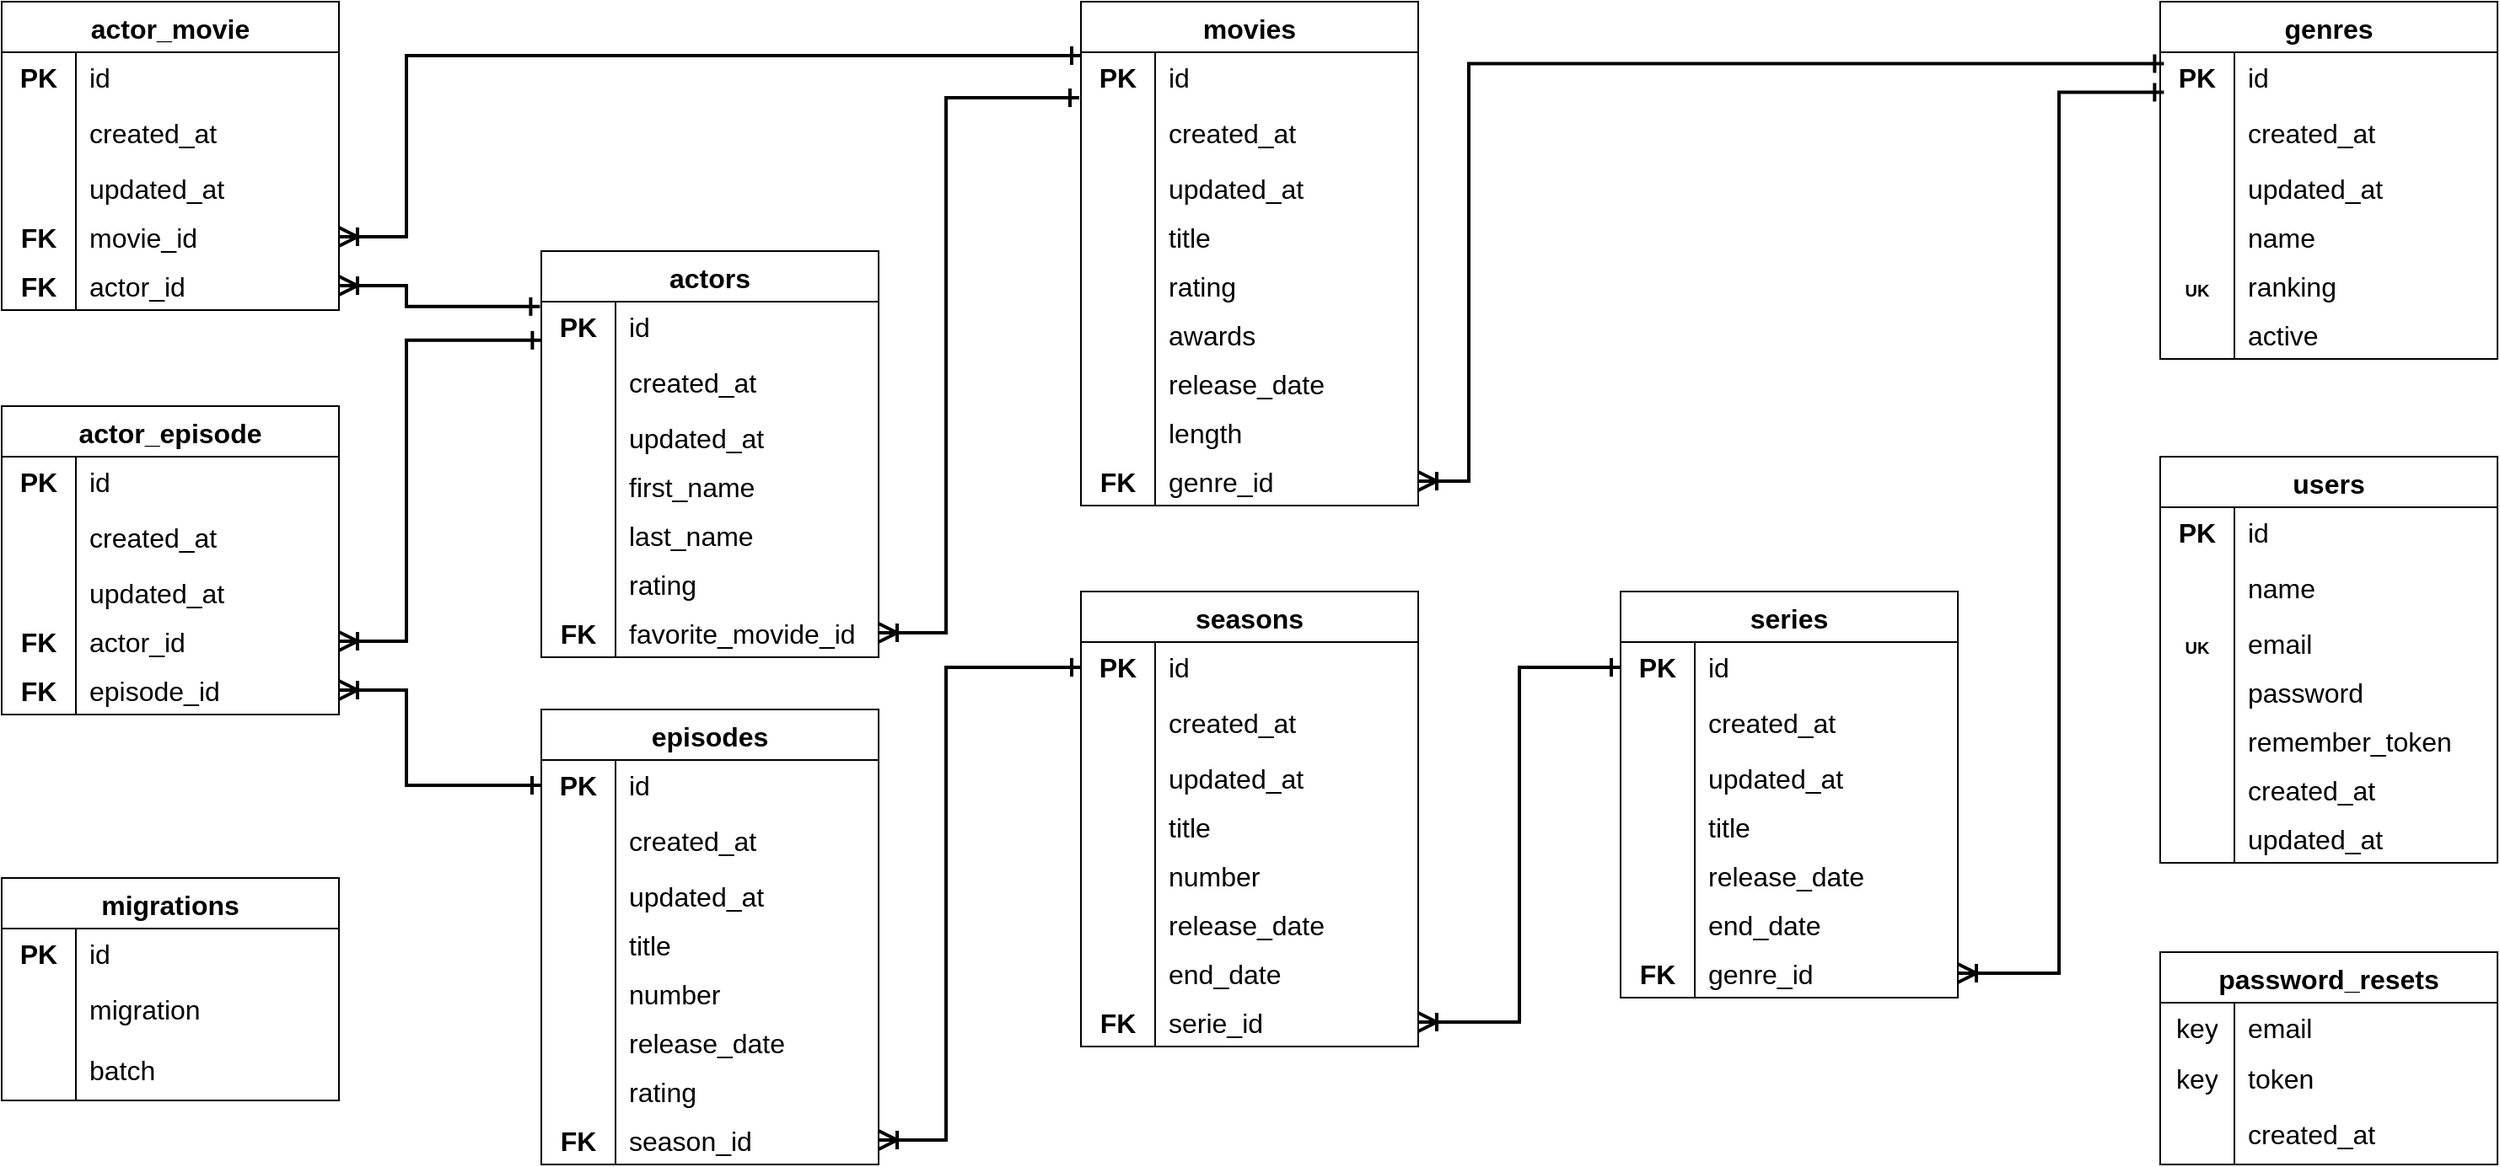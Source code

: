 <mxfile version="24.3.1" type="device">
  <diagram name="Página-1" id="GKcQqyCfQ1V4mNrMHVXt">
    <mxGraphModel dx="1838" dy="1037" grid="1" gridSize="10" guides="1" tooltips="1" connect="1" arrows="1" fold="1" page="1" pageScale="1" pageWidth="827" pageHeight="1169" math="0" shadow="0">
      <root>
        <mxCell id="0" />
        <mxCell id="1" parent="0" />
        <mxCell id="QTCGtiCho6-xsiTmYkx_-31" value="movies" style="shape=table;startSize=30;container=1;collapsible=0;childLayout=tableLayout;fixedRows=1;rowLines=0;fontStyle=1;strokeColor=default;fontSize=16;" parent="1" vertex="1">
          <mxGeometry x="680" y="40" width="200" height="299" as="geometry" />
        </mxCell>
        <mxCell id="QTCGtiCho6-xsiTmYkx_-32" value="" style="shape=tableRow;horizontal=0;startSize=0;swimlaneHead=0;swimlaneBody=0;top=0;left=0;bottom=0;right=0;collapsible=0;dropTarget=0;fillColor=none;points=[[0,0.5],[1,0.5]];portConstraint=eastwest;strokeColor=inherit;fontSize=16;" parent="QTCGtiCho6-xsiTmYkx_-31" vertex="1">
          <mxGeometry y="30" width="200" height="30" as="geometry" />
        </mxCell>
        <mxCell id="QTCGtiCho6-xsiTmYkx_-33" value="&lt;b&gt;PK&lt;/b&gt;" style="shape=partialRectangle;html=1;whiteSpace=wrap;connectable=0;fillColor=none;top=0;left=0;bottom=0;right=0;overflow=hidden;pointerEvents=1;strokeColor=inherit;fontSize=16;" parent="QTCGtiCho6-xsiTmYkx_-32" vertex="1">
          <mxGeometry width="44" height="30" as="geometry">
            <mxRectangle width="44" height="30" as="alternateBounds" />
          </mxGeometry>
        </mxCell>
        <mxCell id="QTCGtiCho6-xsiTmYkx_-34" value="id" style="shape=partialRectangle;html=1;whiteSpace=wrap;connectable=0;fillColor=none;top=0;left=0;bottom=0;right=0;align=left;spacingLeft=6;overflow=hidden;strokeColor=inherit;fontSize=16;" parent="QTCGtiCho6-xsiTmYkx_-32" vertex="1">
          <mxGeometry x="44" width="156" height="30" as="geometry">
            <mxRectangle width="156" height="30" as="alternateBounds" />
          </mxGeometry>
        </mxCell>
        <mxCell id="QTCGtiCho6-xsiTmYkx_-35" value="" style="shape=tableRow;horizontal=0;startSize=0;swimlaneHead=0;swimlaneBody=0;top=0;left=0;bottom=0;right=0;collapsible=0;dropTarget=0;fillColor=none;points=[[0,0.5],[1,0.5]];portConstraint=eastwest;strokeColor=inherit;fontSize=16;" parent="QTCGtiCho6-xsiTmYkx_-31" vertex="1">
          <mxGeometry y="60" width="200" height="36" as="geometry" />
        </mxCell>
        <mxCell id="QTCGtiCho6-xsiTmYkx_-36" value="" style="shape=partialRectangle;html=1;whiteSpace=wrap;connectable=0;fillColor=none;top=0;left=0;bottom=0;right=0;overflow=hidden;strokeColor=inherit;fontSize=16;" parent="QTCGtiCho6-xsiTmYkx_-35" vertex="1">
          <mxGeometry width="44" height="36" as="geometry">
            <mxRectangle width="44" height="36" as="alternateBounds" />
          </mxGeometry>
        </mxCell>
        <mxCell id="QTCGtiCho6-xsiTmYkx_-37" value="created_at" style="shape=partialRectangle;html=1;whiteSpace=wrap;connectable=0;fillColor=none;top=0;left=0;bottom=0;right=0;align=left;spacingLeft=6;overflow=hidden;strokeColor=inherit;fontSize=16;" parent="QTCGtiCho6-xsiTmYkx_-35" vertex="1">
          <mxGeometry x="44" width="156" height="36" as="geometry">
            <mxRectangle width="156" height="36" as="alternateBounds" />
          </mxGeometry>
        </mxCell>
        <mxCell id="QTCGtiCho6-xsiTmYkx_-38" value="" style="shape=tableRow;horizontal=0;startSize=0;swimlaneHead=0;swimlaneBody=0;top=0;left=0;bottom=0;right=0;collapsible=0;dropTarget=0;fillColor=none;points=[[0,0.5],[1,0.5]];portConstraint=eastwest;strokeColor=inherit;fontSize=16;" parent="QTCGtiCho6-xsiTmYkx_-31" vertex="1">
          <mxGeometry y="96" width="200" height="29" as="geometry" />
        </mxCell>
        <mxCell id="QTCGtiCho6-xsiTmYkx_-39" value="" style="shape=partialRectangle;html=1;whiteSpace=wrap;connectable=0;fillColor=none;top=0;left=0;bottom=0;right=0;overflow=hidden;strokeColor=inherit;fontSize=16;" parent="QTCGtiCho6-xsiTmYkx_-38" vertex="1">
          <mxGeometry width="44" height="29" as="geometry">
            <mxRectangle width="44" height="29" as="alternateBounds" />
          </mxGeometry>
        </mxCell>
        <mxCell id="QTCGtiCho6-xsiTmYkx_-40" value="updated_at" style="shape=partialRectangle;html=1;whiteSpace=wrap;connectable=0;fillColor=none;top=0;left=0;bottom=0;right=0;align=left;spacingLeft=6;overflow=hidden;strokeColor=inherit;fontSize=16;" parent="QTCGtiCho6-xsiTmYkx_-38" vertex="1">
          <mxGeometry x="44" width="156" height="29" as="geometry">
            <mxRectangle width="156" height="29" as="alternateBounds" />
          </mxGeometry>
        </mxCell>
        <mxCell id="QTCGtiCho6-xsiTmYkx_-41" style="shape=tableRow;horizontal=0;startSize=0;swimlaneHead=0;swimlaneBody=0;top=0;left=0;bottom=0;right=0;collapsible=0;dropTarget=0;fillColor=none;points=[[0,0.5],[1,0.5]];portConstraint=eastwest;strokeColor=inherit;fontSize=16;" parent="QTCGtiCho6-xsiTmYkx_-31" vertex="1">
          <mxGeometry y="125" width="200" height="29" as="geometry" />
        </mxCell>
        <mxCell id="QTCGtiCho6-xsiTmYkx_-42" value="" style="shape=partialRectangle;html=1;whiteSpace=wrap;connectable=0;fillColor=none;top=0;left=0;bottom=0;right=0;overflow=hidden;strokeColor=inherit;fontSize=16;" parent="QTCGtiCho6-xsiTmYkx_-41" vertex="1">
          <mxGeometry width="44" height="29" as="geometry">
            <mxRectangle width="44" height="29" as="alternateBounds" />
          </mxGeometry>
        </mxCell>
        <mxCell id="QTCGtiCho6-xsiTmYkx_-43" value="title" style="shape=partialRectangle;html=1;whiteSpace=wrap;connectable=0;fillColor=none;top=0;left=0;bottom=0;right=0;align=left;spacingLeft=6;overflow=hidden;strokeColor=inherit;fontSize=16;" parent="QTCGtiCho6-xsiTmYkx_-41" vertex="1">
          <mxGeometry x="44" width="156" height="29" as="geometry">
            <mxRectangle width="156" height="29" as="alternateBounds" />
          </mxGeometry>
        </mxCell>
        <mxCell id="QTCGtiCho6-xsiTmYkx_-112" style="shape=tableRow;horizontal=0;startSize=0;swimlaneHead=0;swimlaneBody=0;top=0;left=0;bottom=0;right=0;collapsible=0;dropTarget=0;fillColor=none;points=[[0,0.5],[1,0.5]];portConstraint=eastwest;strokeColor=inherit;fontSize=16;" parent="QTCGtiCho6-xsiTmYkx_-31" vertex="1">
          <mxGeometry y="154" width="200" height="29" as="geometry" />
        </mxCell>
        <mxCell id="QTCGtiCho6-xsiTmYkx_-113" value="" style="shape=partialRectangle;html=1;whiteSpace=wrap;connectable=0;fillColor=none;top=0;left=0;bottom=0;right=0;overflow=hidden;strokeColor=inherit;fontSize=16;" parent="QTCGtiCho6-xsiTmYkx_-112" vertex="1">
          <mxGeometry width="44" height="29" as="geometry">
            <mxRectangle width="44" height="29" as="alternateBounds" />
          </mxGeometry>
        </mxCell>
        <mxCell id="QTCGtiCho6-xsiTmYkx_-114" value="rating" style="shape=partialRectangle;html=1;whiteSpace=wrap;connectable=0;fillColor=none;top=0;left=0;bottom=0;right=0;align=left;spacingLeft=6;overflow=hidden;strokeColor=inherit;fontSize=16;" parent="QTCGtiCho6-xsiTmYkx_-112" vertex="1">
          <mxGeometry x="44" width="156" height="29" as="geometry">
            <mxRectangle width="156" height="29" as="alternateBounds" />
          </mxGeometry>
        </mxCell>
        <mxCell id="QTCGtiCho6-xsiTmYkx_-109" style="shape=tableRow;horizontal=0;startSize=0;swimlaneHead=0;swimlaneBody=0;top=0;left=0;bottom=0;right=0;collapsible=0;dropTarget=0;fillColor=none;points=[[0,0.5],[1,0.5]];portConstraint=eastwest;strokeColor=inherit;fontSize=16;" parent="QTCGtiCho6-xsiTmYkx_-31" vertex="1">
          <mxGeometry y="183" width="200" height="29" as="geometry" />
        </mxCell>
        <mxCell id="QTCGtiCho6-xsiTmYkx_-110" value="" style="shape=partialRectangle;html=1;whiteSpace=wrap;connectable=0;fillColor=none;top=0;left=0;bottom=0;right=0;overflow=hidden;strokeColor=inherit;fontSize=16;fontStyle=1" parent="QTCGtiCho6-xsiTmYkx_-109" vertex="1">
          <mxGeometry width="44" height="29" as="geometry">
            <mxRectangle width="44" height="29" as="alternateBounds" />
          </mxGeometry>
        </mxCell>
        <mxCell id="QTCGtiCho6-xsiTmYkx_-111" value="awards" style="shape=partialRectangle;html=1;whiteSpace=wrap;connectable=0;fillColor=none;top=0;left=0;bottom=0;right=0;align=left;spacingLeft=6;overflow=hidden;strokeColor=inherit;fontSize=16;" parent="QTCGtiCho6-xsiTmYkx_-109" vertex="1">
          <mxGeometry x="44" width="156" height="29" as="geometry">
            <mxRectangle width="156" height="29" as="alternateBounds" />
          </mxGeometry>
        </mxCell>
        <mxCell id="yq9nLCr21f6rnNmGo06T-26" style="shape=tableRow;horizontal=0;startSize=0;swimlaneHead=0;swimlaneBody=0;top=0;left=0;bottom=0;right=0;collapsible=0;dropTarget=0;fillColor=none;points=[[0,0.5],[1,0.5]];portConstraint=eastwest;strokeColor=inherit;fontSize=16;" parent="QTCGtiCho6-xsiTmYkx_-31" vertex="1">
          <mxGeometry y="212" width="200" height="29" as="geometry" />
        </mxCell>
        <mxCell id="yq9nLCr21f6rnNmGo06T-27" style="shape=partialRectangle;html=1;whiteSpace=wrap;connectable=0;fillColor=none;top=0;left=0;bottom=0;right=0;overflow=hidden;strokeColor=inherit;fontSize=16;fontStyle=1" parent="yq9nLCr21f6rnNmGo06T-26" vertex="1">
          <mxGeometry width="44" height="29" as="geometry">
            <mxRectangle width="44" height="29" as="alternateBounds" />
          </mxGeometry>
        </mxCell>
        <mxCell id="yq9nLCr21f6rnNmGo06T-28" value="release_date" style="shape=partialRectangle;html=1;whiteSpace=wrap;connectable=0;fillColor=none;top=0;left=0;bottom=0;right=0;align=left;spacingLeft=6;overflow=hidden;strokeColor=inherit;fontSize=16;" parent="yq9nLCr21f6rnNmGo06T-26" vertex="1">
          <mxGeometry x="44" width="156" height="29" as="geometry">
            <mxRectangle width="156" height="29" as="alternateBounds" />
          </mxGeometry>
        </mxCell>
        <mxCell id="yq9nLCr21f6rnNmGo06T-23" style="shape=tableRow;horizontal=0;startSize=0;swimlaneHead=0;swimlaneBody=0;top=0;left=0;bottom=0;right=0;collapsible=0;dropTarget=0;fillColor=none;points=[[0,0.5],[1,0.5]];portConstraint=eastwest;strokeColor=inherit;fontSize=16;" parent="QTCGtiCho6-xsiTmYkx_-31" vertex="1">
          <mxGeometry y="241" width="200" height="29" as="geometry" />
        </mxCell>
        <mxCell id="yq9nLCr21f6rnNmGo06T-24" style="shape=partialRectangle;html=1;whiteSpace=wrap;connectable=0;fillColor=none;top=0;left=0;bottom=0;right=0;overflow=hidden;strokeColor=inherit;fontSize=16;fontStyle=1" parent="yq9nLCr21f6rnNmGo06T-23" vertex="1">
          <mxGeometry width="44" height="29" as="geometry">
            <mxRectangle width="44" height="29" as="alternateBounds" />
          </mxGeometry>
        </mxCell>
        <mxCell id="yq9nLCr21f6rnNmGo06T-25" value="length" style="shape=partialRectangle;html=1;whiteSpace=wrap;connectable=0;fillColor=none;top=0;left=0;bottom=0;right=0;align=left;spacingLeft=6;overflow=hidden;strokeColor=inherit;fontSize=16;" parent="yq9nLCr21f6rnNmGo06T-23" vertex="1">
          <mxGeometry x="44" width="156" height="29" as="geometry">
            <mxRectangle width="156" height="29" as="alternateBounds" />
          </mxGeometry>
        </mxCell>
        <mxCell id="yq9nLCr21f6rnNmGo06T-20" style="shape=tableRow;horizontal=0;startSize=0;swimlaneHead=0;swimlaneBody=0;top=0;left=0;bottom=0;right=0;collapsible=0;dropTarget=0;fillColor=none;points=[[0,0.5],[1,0.5]];portConstraint=eastwest;strokeColor=inherit;fontSize=16;" parent="QTCGtiCho6-xsiTmYkx_-31" vertex="1">
          <mxGeometry y="270" width="200" height="29" as="geometry" />
        </mxCell>
        <mxCell id="yq9nLCr21f6rnNmGo06T-21" value="FK" style="shape=partialRectangle;html=1;whiteSpace=wrap;connectable=0;fillColor=none;top=0;left=0;bottom=0;right=0;overflow=hidden;strokeColor=inherit;fontSize=16;fontStyle=1" parent="yq9nLCr21f6rnNmGo06T-20" vertex="1">
          <mxGeometry width="44" height="29" as="geometry">
            <mxRectangle width="44" height="29" as="alternateBounds" />
          </mxGeometry>
        </mxCell>
        <mxCell id="yq9nLCr21f6rnNmGo06T-22" value="genre_id" style="shape=partialRectangle;html=1;whiteSpace=wrap;connectable=0;fillColor=none;top=0;left=0;bottom=0;right=0;align=left;spacingLeft=6;overflow=hidden;strokeColor=inherit;fontSize=16;" parent="yq9nLCr21f6rnNmGo06T-20" vertex="1">
          <mxGeometry x="44" width="156" height="29" as="geometry">
            <mxRectangle width="156" height="29" as="alternateBounds" />
          </mxGeometry>
        </mxCell>
        <mxCell id="QTCGtiCho6-xsiTmYkx_-70" value="genres" style="shape=table;startSize=30;container=1;collapsible=0;childLayout=tableLayout;fixedRows=1;rowLines=0;fontStyle=1;strokeColor=default;fontSize=16;" parent="1" vertex="1">
          <mxGeometry x="1320" y="40" width="200" height="212" as="geometry" />
        </mxCell>
        <mxCell id="QTCGtiCho6-xsiTmYkx_-71" value="" style="shape=tableRow;horizontal=0;startSize=0;swimlaneHead=0;swimlaneBody=0;top=0;left=0;bottom=0;right=0;collapsible=0;dropTarget=0;fillColor=none;points=[[0,0.5],[1,0.5]];portConstraint=eastwest;strokeColor=inherit;fontSize=16;" parent="QTCGtiCho6-xsiTmYkx_-70" vertex="1">
          <mxGeometry y="30" width="200" height="30" as="geometry" />
        </mxCell>
        <mxCell id="QTCGtiCho6-xsiTmYkx_-72" value="&lt;b&gt;PK&lt;/b&gt;" style="shape=partialRectangle;html=1;whiteSpace=wrap;connectable=0;fillColor=none;top=0;left=0;bottom=0;right=0;overflow=hidden;pointerEvents=1;strokeColor=inherit;fontSize=16;" parent="QTCGtiCho6-xsiTmYkx_-71" vertex="1">
          <mxGeometry width="44" height="30" as="geometry">
            <mxRectangle width="44" height="30" as="alternateBounds" />
          </mxGeometry>
        </mxCell>
        <mxCell id="QTCGtiCho6-xsiTmYkx_-73" value="id" style="shape=partialRectangle;html=1;whiteSpace=wrap;connectable=0;fillColor=none;top=0;left=0;bottom=0;right=0;align=left;spacingLeft=6;overflow=hidden;strokeColor=inherit;fontSize=16;" parent="QTCGtiCho6-xsiTmYkx_-71" vertex="1">
          <mxGeometry x="44" width="156" height="30" as="geometry">
            <mxRectangle width="156" height="30" as="alternateBounds" />
          </mxGeometry>
        </mxCell>
        <mxCell id="QTCGtiCho6-xsiTmYkx_-74" value="" style="shape=tableRow;horizontal=0;startSize=0;swimlaneHead=0;swimlaneBody=0;top=0;left=0;bottom=0;right=0;collapsible=0;dropTarget=0;fillColor=none;points=[[0,0.5],[1,0.5]];portConstraint=eastwest;strokeColor=inherit;fontSize=16;" parent="QTCGtiCho6-xsiTmYkx_-70" vertex="1">
          <mxGeometry y="60" width="200" height="36" as="geometry" />
        </mxCell>
        <mxCell id="QTCGtiCho6-xsiTmYkx_-75" value="" style="shape=partialRectangle;html=1;whiteSpace=wrap;connectable=0;fillColor=none;top=0;left=0;bottom=0;right=0;overflow=hidden;strokeColor=inherit;fontSize=16;" parent="QTCGtiCho6-xsiTmYkx_-74" vertex="1">
          <mxGeometry width="44" height="36" as="geometry">
            <mxRectangle width="44" height="36" as="alternateBounds" />
          </mxGeometry>
        </mxCell>
        <mxCell id="QTCGtiCho6-xsiTmYkx_-76" value="created_at" style="shape=partialRectangle;html=1;whiteSpace=wrap;connectable=0;fillColor=none;top=0;left=0;bottom=0;right=0;align=left;spacingLeft=6;overflow=hidden;strokeColor=inherit;fontSize=16;" parent="QTCGtiCho6-xsiTmYkx_-74" vertex="1">
          <mxGeometry x="44" width="156" height="36" as="geometry">
            <mxRectangle width="156" height="36" as="alternateBounds" />
          </mxGeometry>
        </mxCell>
        <mxCell id="QTCGtiCho6-xsiTmYkx_-77" value="" style="shape=tableRow;horizontal=0;startSize=0;swimlaneHead=0;swimlaneBody=0;top=0;left=0;bottom=0;right=0;collapsible=0;dropTarget=0;fillColor=none;points=[[0,0.5],[1,0.5]];portConstraint=eastwest;strokeColor=inherit;fontSize=16;" parent="QTCGtiCho6-xsiTmYkx_-70" vertex="1">
          <mxGeometry y="96" width="200" height="29" as="geometry" />
        </mxCell>
        <mxCell id="QTCGtiCho6-xsiTmYkx_-78" value="" style="shape=partialRectangle;html=1;whiteSpace=wrap;connectable=0;fillColor=none;top=0;left=0;bottom=0;right=0;overflow=hidden;strokeColor=inherit;fontSize=16;" parent="QTCGtiCho6-xsiTmYkx_-77" vertex="1">
          <mxGeometry width="44" height="29" as="geometry">
            <mxRectangle width="44" height="29" as="alternateBounds" />
          </mxGeometry>
        </mxCell>
        <mxCell id="QTCGtiCho6-xsiTmYkx_-79" value="updated_at" style="shape=partialRectangle;html=1;whiteSpace=wrap;connectable=0;fillColor=none;top=0;left=0;bottom=0;right=0;align=left;spacingLeft=6;overflow=hidden;strokeColor=inherit;fontSize=16;" parent="QTCGtiCho6-xsiTmYkx_-77" vertex="1">
          <mxGeometry x="44" width="156" height="29" as="geometry">
            <mxRectangle width="156" height="29" as="alternateBounds" />
          </mxGeometry>
        </mxCell>
        <mxCell id="QTCGtiCho6-xsiTmYkx_-80" style="shape=tableRow;horizontal=0;startSize=0;swimlaneHead=0;swimlaneBody=0;top=0;left=0;bottom=0;right=0;collapsible=0;dropTarget=0;fillColor=none;points=[[0,0.5],[1,0.5]];portConstraint=eastwest;strokeColor=inherit;fontSize=16;" parent="QTCGtiCho6-xsiTmYkx_-70" vertex="1">
          <mxGeometry y="125" width="200" height="29" as="geometry" />
        </mxCell>
        <mxCell id="QTCGtiCho6-xsiTmYkx_-81" value="" style="shape=partialRectangle;html=1;whiteSpace=wrap;connectable=0;fillColor=none;top=0;left=0;bottom=0;right=0;overflow=hidden;strokeColor=inherit;fontSize=16;" parent="QTCGtiCho6-xsiTmYkx_-80" vertex="1">
          <mxGeometry width="44" height="29" as="geometry">
            <mxRectangle width="44" height="29" as="alternateBounds" />
          </mxGeometry>
        </mxCell>
        <mxCell id="QTCGtiCho6-xsiTmYkx_-82" value="name" style="shape=partialRectangle;html=1;whiteSpace=wrap;connectable=0;fillColor=none;top=0;left=0;bottom=0;right=0;align=left;spacingLeft=6;overflow=hidden;strokeColor=inherit;fontSize=16;" parent="QTCGtiCho6-xsiTmYkx_-80" vertex="1">
          <mxGeometry x="44" width="156" height="29" as="geometry">
            <mxRectangle width="156" height="29" as="alternateBounds" />
          </mxGeometry>
        </mxCell>
        <mxCell id="QTCGtiCho6-xsiTmYkx_-83" style="shape=tableRow;horizontal=0;startSize=0;swimlaneHead=0;swimlaneBody=0;top=0;left=0;bottom=0;right=0;collapsible=0;dropTarget=0;fillColor=none;points=[[0,0.5],[1,0.5]];portConstraint=eastwest;strokeColor=inherit;fontSize=16;" parent="QTCGtiCho6-xsiTmYkx_-70" vertex="1">
          <mxGeometry y="154" width="200" height="29" as="geometry" />
        </mxCell>
        <mxCell id="QTCGtiCho6-xsiTmYkx_-84" value="&lt;b&gt;&lt;font style=&quot;font-size: 10px;&quot;&gt;UK&lt;/font&gt;&lt;/b&gt;" style="shape=partialRectangle;html=1;whiteSpace=wrap;connectable=0;fillColor=none;top=0;left=0;bottom=0;right=0;overflow=hidden;strokeColor=inherit;fontSize=16;" parent="QTCGtiCho6-xsiTmYkx_-83" vertex="1">
          <mxGeometry width="44" height="29" as="geometry">
            <mxRectangle width="44" height="29" as="alternateBounds" />
          </mxGeometry>
        </mxCell>
        <mxCell id="QTCGtiCho6-xsiTmYkx_-85" value="ranking" style="shape=partialRectangle;html=1;whiteSpace=wrap;connectable=0;fillColor=none;top=0;left=0;bottom=0;right=0;align=left;spacingLeft=6;overflow=hidden;strokeColor=inherit;fontSize=16;" parent="QTCGtiCho6-xsiTmYkx_-83" vertex="1">
          <mxGeometry x="44" width="156" height="29" as="geometry">
            <mxRectangle width="156" height="29" as="alternateBounds" />
          </mxGeometry>
        </mxCell>
        <mxCell id="QTCGtiCho6-xsiTmYkx_-100" style="shape=tableRow;horizontal=0;startSize=0;swimlaneHead=0;swimlaneBody=0;top=0;left=0;bottom=0;right=0;collapsible=0;dropTarget=0;fillColor=none;points=[[0,0.5],[1,0.5]];portConstraint=eastwest;strokeColor=inherit;fontSize=16;" parent="QTCGtiCho6-xsiTmYkx_-70" vertex="1">
          <mxGeometry y="183" width="200" height="29" as="geometry" />
        </mxCell>
        <mxCell id="QTCGtiCho6-xsiTmYkx_-101" style="shape=partialRectangle;html=1;whiteSpace=wrap;connectable=0;fillColor=none;top=0;left=0;bottom=0;right=0;overflow=hidden;strokeColor=inherit;fontSize=16;" parent="QTCGtiCho6-xsiTmYkx_-100" vertex="1">
          <mxGeometry width="44" height="29" as="geometry">
            <mxRectangle width="44" height="29" as="alternateBounds" />
          </mxGeometry>
        </mxCell>
        <mxCell id="QTCGtiCho6-xsiTmYkx_-102" value="active" style="shape=partialRectangle;html=1;whiteSpace=wrap;connectable=0;fillColor=none;top=0;left=0;bottom=0;right=0;align=left;spacingLeft=6;overflow=hidden;strokeColor=inherit;fontSize=16;" parent="QTCGtiCho6-xsiTmYkx_-100" vertex="1">
          <mxGeometry x="44" width="156" height="29" as="geometry">
            <mxRectangle width="156" height="29" as="alternateBounds" />
          </mxGeometry>
        </mxCell>
        <mxCell id="QTCGtiCho6-xsiTmYkx_-93" value="migrations" style="shape=table;startSize=30;container=1;collapsible=0;childLayout=tableLayout;fixedRows=1;rowLines=0;fontStyle=1;strokeColor=default;fontSize=16;" parent="1" vertex="1">
          <mxGeometry x="40" y="560" width="200" height="132" as="geometry" />
        </mxCell>
        <mxCell id="QTCGtiCho6-xsiTmYkx_-94" value="" style="shape=tableRow;horizontal=0;startSize=0;swimlaneHead=0;swimlaneBody=0;top=0;left=0;bottom=0;right=0;collapsible=0;dropTarget=0;fillColor=none;points=[[0,0.5],[1,0.5]];portConstraint=eastwest;strokeColor=inherit;fontSize=16;" parent="QTCGtiCho6-xsiTmYkx_-93" vertex="1">
          <mxGeometry y="30" width="200" height="30" as="geometry" />
        </mxCell>
        <mxCell id="QTCGtiCho6-xsiTmYkx_-95" value="&lt;b&gt;PK&lt;/b&gt;" style="shape=partialRectangle;html=1;whiteSpace=wrap;connectable=0;fillColor=none;top=0;left=0;bottom=0;right=0;overflow=hidden;pointerEvents=1;strokeColor=inherit;fontSize=16;" parent="QTCGtiCho6-xsiTmYkx_-94" vertex="1">
          <mxGeometry width="44" height="30" as="geometry">
            <mxRectangle width="44" height="30" as="alternateBounds" />
          </mxGeometry>
        </mxCell>
        <mxCell id="QTCGtiCho6-xsiTmYkx_-96" value="id" style="shape=partialRectangle;html=1;whiteSpace=wrap;connectable=0;fillColor=none;top=0;left=0;bottom=0;right=0;align=left;spacingLeft=6;overflow=hidden;strokeColor=inherit;fontSize=16;" parent="QTCGtiCho6-xsiTmYkx_-94" vertex="1">
          <mxGeometry x="44" width="156" height="30" as="geometry">
            <mxRectangle width="156" height="30" as="alternateBounds" />
          </mxGeometry>
        </mxCell>
        <mxCell id="QTCGtiCho6-xsiTmYkx_-97" value="" style="shape=tableRow;horizontal=0;startSize=0;swimlaneHead=0;swimlaneBody=0;top=0;left=0;bottom=0;right=0;collapsible=0;dropTarget=0;fillColor=none;points=[[0,0.5],[1,0.5]];portConstraint=eastwest;strokeColor=inherit;fontSize=16;" parent="QTCGtiCho6-xsiTmYkx_-93" vertex="1">
          <mxGeometry y="60" width="200" height="36" as="geometry" />
        </mxCell>
        <mxCell id="QTCGtiCho6-xsiTmYkx_-98" value="" style="shape=partialRectangle;html=1;whiteSpace=wrap;connectable=0;fillColor=none;top=0;left=0;bottom=0;right=0;overflow=hidden;strokeColor=inherit;fontSize=16;" parent="QTCGtiCho6-xsiTmYkx_-97" vertex="1">
          <mxGeometry width="44" height="36" as="geometry">
            <mxRectangle width="44" height="36" as="alternateBounds" />
          </mxGeometry>
        </mxCell>
        <mxCell id="QTCGtiCho6-xsiTmYkx_-99" value="migration" style="shape=partialRectangle;html=1;whiteSpace=wrap;connectable=0;fillColor=none;top=0;left=0;bottom=0;right=0;align=left;spacingLeft=6;overflow=hidden;strokeColor=inherit;fontSize=16;" parent="QTCGtiCho6-xsiTmYkx_-97" vertex="1">
          <mxGeometry x="44" width="156" height="36" as="geometry">
            <mxRectangle width="156" height="36" as="alternateBounds" />
          </mxGeometry>
        </mxCell>
        <mxCell id="yq9nLCr21f6rnNmGo06T-150" style="shape=tableRow;horizontal=0;startSize=0;swimlaneHead=0;swimlaneBody=0;top=0;left=0;bottom=0;right=0;collapsible=0;dropTarget=0;fillColor=none;points=[[0,0.5],[1,0.5]];portConstraint=eastwest;strokeColor=inherit;fontSize=16;" parent="QTCGtiCho6-xsiTmYkx_-93" vertex="1">
          <mxGeometry y="96" width="200" height="36" as="geometry" />
        </mxCell>
        <mxCell id="yq9nLCr21f6rnNmGo06T-151" style="shape=partialRectangle;html=1;whiteSpace=wrap;connectable=0;fillColor=none;top=0;left=0;bottom=0;right=0;overflow=hidden;strokeColor=inherit;fontSize=16;" parent="yq9nLCr21f6rnNmGo06T-150" vertex="1">
          <mxGeometry width="44" height="36" as="geometry">
            <mxRectangle width="44" height="36" as="alternateBounds" />
          </mxGeometry>
        </mxCell>
        <mxCell id="yq9nLCr21f6rnNmGo06T-152" value="batch" style="shape=partialRectangle;html=1;whiteSpace=wrap;connectable=0;fillColor=none;top=0;left=0;bottom=0;right=0;align=left;spacingLeft=6;overflow=hidden;strokeColor=inherit;fontSize=16;" parent="yq9nLCr21f6rnNmGo06T-150" vertex="1">
          <mxGeometry x="44" width="156" height="36" as="geometry">
            <mxRectangle width="156" height="36" as="alternateBounds" />
          </mxGeometry>
        </mxCell>
        <mxCell id="yq9nLCr21f6rnNmGo06T-1" value="actors" style="shape=table;startSize=30;container=1;collapsible=0;childLayout=tableLayout;fixedRows=1;rowLines=0;fontStyle=1;strokeColor=default;fontSize=16;" parent="1" vertex="1">
          <mxGeometry x="360" y="188" width="200" height="241" as="geometry" />
        </mxCell>
        <mxCell id="yq9nLCr21f6rnNmGo06T-2" value="" style="shape=tableRow;horizontal=0;startSize=0;swimlaneHead=0;swimlaneBody=0;top=0;left=0;bottom=0;right=0;collapsible=0;dropTarget=0;fillColor=none;points=[[0,0.5],[1,0.5]];portConstraint=eastwest;strokeColor=inherit;fontSize=16;" parent="yq9nLCr21f6rnNmGo06T-1" vertex="1">
          <mxGeometry y="30" width="200" height="30" as="geometry" />
        </mxCell>
        <mxCell id="yq9nLCr21f6rnNmGo06T-3" value="&lt;b&gt;PK&lt;/b&gt;" style="shape=partialRectangle;html=1;whiteSpace=wrap;connectable=0;fillColor=none;top=0;left=0;bottom=0;right=0;overflow=hidden;pointerEvents=1;strokeColor=inherit;fontSize=16;" parent="yq9nLCr21f6rnNmGo06T-2" vertex="1">
          <mxGeometry width="44" height="30" as="geometry">
            <mxRectangle width="44" height="30" as="alternateBounds" />
          </mxGeometry>
        </mxCell>
        <mxCell id="yq9nLCr21f6rnNmGo06T-4" value="id" style="shape=partialRectangle;html=1;whiteSpace=wrap;connectable=0;fillColor=none;top=0;left=0;bottom=0;right=0;align=left;spacingLeft=6;overflow=hidden;strokeColor=inherit;fontSize=16;" parent="yq9nLCr21f6rnNmGo06T-2" vertex="1">
          <mxGeometry x="44" width="156" height="30" as="geometry">
            <mxRectangle width="156" height="30" as="alternateBounds" />
          </mxGeometry>
        </mxCell>
        <mxCell id="yq9nLCr21f6rnNmGo06T-5" value="" style="shape=tableRow;horizontal=0;startSize=0;swimlaneHead=0;swimlaneBody=0;top=0;left=0;bottom=0;right=0;collapsible=0;dropTarget=0;fillColor=none;points=[[0,0.5],[1,0.5]];portConstraint=eastwest;strokeColor=inherit;fontSize=16;" parent="yq9nLCr21f6rnNmGo06T-1" vertex="1">
          <mxGeometry y="60" width="200" height="36" as="geometry" />
        </mxCell>
        <mxCell id="yq9nLCr21f6rnNmGo06T-6" value="" style="shape=partialRectangle;html=1;whiteSpace=wrap;connectable=0;fillColor=none;top=0;left=0;bottom=0;right=0;overflow=hidden;strokeColor=inherit;fontSize=16;" parent="yq9nLCr21f6rnNmGo06T-5" vertex="1">
          <mxGeometry width="44" height="36" as="geometry">
            <mxRectangle width="44" height="36" as="alternateBounds" />
          </mxGeometry>
        </mxCell>
        <mxCell id="yq9nLCr21f6rnNmGo06T-7" value="created_at" style="shape=partialRectangle;html=1;whiteSpace=wrap;connectable=0;fillColor=none;top=0;left=0;bottom=0;right=0;align=left;spacingLeft=6;overflow=hidden;strokeColor=inherit;fontSize=16;" parent="yq9nLCr21f6rnNmGo06T-5" vertex="1">
          <mxGeometry x="44" width="156" height="36" as="geometry">
            <mxRectangle width="156" height="36" as="alternateBounds" />
          </mxGeometry>
        </mxCell>
        <mxCell id="yq9nLCr21f6rnNmGo06T-8" value="" style="shape=tableRow;horizontal=0;startSize=0;swimlaneHead=0;swimlaneBody=0;top=0;left=0;bottom=0;right=0;collapsible=0;dropTarget=0;fillColor=none;points=[[0,0.5],[1,0.5]];portConstraint=eastwest;strokeColor=inherit;fontSize=16;" parent="yq9nLCr21f6rnNmGo06T-1" vertex="1">
          <mxGeometry y="96" width="200" height="29" as="geometry" />
        </mxCell>
        <mxCell id="yq9nLCr21f6rnNmGo06T-9" value="" style="shape=partialRectangle;html=1;whiteSpace=wrap;connectable=0;fillColor=none;top=0;left=0;bottom=0;right=0;overflow=hidden;strokeColor=inherit;fontSize=16;" parent="yq9nLCr21f6rnNmGo06T-8" vertex="1">
          <mxGeometry width="44" height="29" as="geometry">
            <mxRectangle width="44" height="29" as="alternateBounds" />
          </mxGeometry>
        </mxCell>
        <mxCell id="yq9nLCr21f6rnNmGo06T-10" value="updated_at" style="shape=partialRectangle;html=1;whiteSpace=wrap;connectable=0;fillColor=none;top=0;left=0;bottom=0;right=0;align=left;spacingLeft=6;overflow=hidden;strokeColor=inherit;fontSize=16;" parent="yq9nLCr21f6rnNmGo06T-8" vertex="1">
          <mxGeometry x="44" width="156" height="29" as="geometry">
            <mxRectangle width="156" height="29" as="alternateBounds" />
          </mxGeometry>
        </mxCell>
        <mxCell id="yq9nLCr21f6rnNmGo06T-11" style="shape=tableRow;horizontal=0;startSize=0;swimlaneHead=0;swimlaneBody=0;top=0;left=0;bottom=0;right=0;collapsible=0;dropTarget=0;fillColor=none;points=[[0,0.5],[1,0.5]];portConstraint=eastwest;strokeColor=inherit;fontSize=16;" parent="yq9nLCr21f6rnNmGo06T-1" vertex="1">
          <mxGeometry y="125" width="200" height="29" as="geometry" />
        </mxCell>
        <mxCell id="yq9nLCr21f6rnNmGo06T-12" value="" style="shape=partialRectangle;html=1;whiteSpace=wrap;connectable=0;fillColor=none;top=0;left=0;bottom=0;right=0;overflow=hidden;strokeColor=inherit;fontSize=16;" parent="yq9nLCr21f6rnNmGo06T-11" vertex="1">
          <mxGeometry width="44" height="29" as="geometry">
            <mxRectangle width="44" height="29" as="alternateBounds" />
          </mxGeometry>
        </mxCell>
        <mxCell id="yq9nLCr21f6rnNmGo06T-13" value="first_name" style="shape=partialRectangle;html=1;whiteSpace=wrap;connectable=0;fillColor=none;top=0;left=0;bottom=0;right=0;align=left;spacingLeft=6;overflow=hidden;strokeColor=inherit;fontSize=16;" parent="yq9nLCr21f6rnNmGo06T-11" vertex="1">
          <mxGeometry x="44" width="156" height="29" as="geometry">
            <mxRectangle width="156" height="29" as="alternateBounds" />
          </mxGeometry>
        </mxCell>
        <mxCell id="yq9nLCr21f6rnNmGo06T-14" style="shape=tableRow;horizontal=0;startSize=0;swimlaneHead=0;swimlaneBody=0;top=0;left=0;bottom=0;right=0;collapsible=0;dropTarget=0;fillColor=none;points=[[0,0.5],[1,0.5]];portConstraint=eastwest;strokeColor=inherit;fontSize=16;" parent="yq9nLCr21f6rnNmGo06T-1" vertex="1">
          <mxGeometry y="154" width="200" height="29" as="geometry" />
        </mxCell>
        <mxCell id="yq9nLCr21f6rnNmGo06T-15" value="" style="shape=partialRectangle;html=1;whiteSpace=wrap;connectable=0;fillColor=none;top=0;left=0;bottom=0;right=0;overflow=hidden;strokeColor=inherit;fontSize=16;" parent="yq9nLCr21f6rnNmGo06T-14" vertex="1">
          <mxGeometry width="44" height="29" as="geometry">
            <mxRectangle width="44" height="29" as="alternateBounds" />
          </mxGeometry>
        </mxCell>
        <mxCell id="yq9nLCr21f6rnNmGo06T-16" value="last_name" style="shape=partialRectangle;html=1;whiteSpace=wrap;connectable=0;fillColor=none;top=0;left=0;bottom=0;right=0;align=left;spacingLeft=6;overflow=hidden;strokeColor=inherit;fontSize=16;" parent="yq9nLCr21f6rnNmGo06T-14" vertex="1">
          <mxGeometry x="44" width="156" height="29" as="geometry">
            <mxRectangle width="156" height="29" as="alternateBounds" />
          </mxGeometry>
        </mxCell>
        <mxCell id="yq9nLCr21f6rnNmGo06T-17" style="shape=tableRow;horizontal=0;startSize=0;swimlaneHead=0;swimlaneBody=0;top=0;left=0;bottom=0;right=0;collapsible=0;dropTarget=0;fillColor=none;points=[[0,0.5],[1,0.5]];portConstraint=eastwest;strokeColor=inherit;fontSize=16;" parent="yq9nLCr21f6rnNmGo06T-1" vertex="1">
          <mxGeometry y="183" width="200" height="29" as="geometry" />
        </mxCell>
        <mxCell id="yq9nLCr21f6rnNmGo06T-18" style="shape=partialRectangle;html=1;whiteSpace=wrap;connectable=0;fillColor=none;top=0;left=0;bottom=0;right=0;overflow=hidden;strokeColor=inherit;fontSize=16;" parent="yq9nLCr21f6rnNmGo06T-17" vertex="1">
          <mxGeometry width="44" height="29" as="geometry">
            <mxRectangle width="44" height="29" as="alternateBounds" />
          </mxGeometry>
        </mxCell>
        <mxCell id="yq9nLCr21f6rnNmGo06T-19" value="rating" style="shape=partialRectangle;html=1;whiteSpace=wrap;connectable=0;fillColor=none;top=0;left=0;bottom=0;right=0;align=left;spacingLeft=6;overflow=hidden;strokeColor=inherit;fontSize=16;" parent="yq9nLCr21f6rnNmGo06T-17" vertex="1">
          <mxGeometry x="44" width="156" height="29" as="geometry">
            <mxRectangle width="156" height="29" as="alternateBounds" />
          </mxGeometry>
        </mxCell>
        <mxCell id="yq9nLCr21f6rnNmGo06T-143" style="shape=tableRow;horizontal=0;startSize=0;swimlaneHead=0;swimlaneBody=0;top=0;left=0;bottom=0;right=0;collapsible=0;dropTarget=0;fillColor=none;points=[[0,0.5],[1,0.5]];portConstraint=eastwest;strokeColor=inherit;fontSize=16;" parent="yq9nLCr21f6rnNmGo06T-1" vertex="1">
          <mxGeometry y="212" width="200" height="29" as="geometry" />
        </mxCell>
        <mxCell id="yq9nLCr21f6rnNmGo06T-144" value="&lt;b&gt;FK&lt;/b&gt;" style="shape=partialRectangle;html=1;whiteSpace=wrap;connectable=0;fillColor=none;top=0;left=0;bottom=0;right=0;overflow=hidden;strokeColor=inherit;fontSize=16;" parent="yq9nLCr21f6rnNmGo06T-143" vertex="1">
          <mxGeometry width="44" height="29" as="geometry">
            <mxRectangle width="44" height="29" as="alternateBounds" />
          </mxGeometry>
        </mxCell>
        <mxCell id="yq9nLCr21f6rnNmGo06T-145" value="favorite_movide_id" style="shape=partialRectangle;html=1;whiteSpace=wrap;connectable=0;fillColor=none;top=0;left=0;bottom=0;right=0;align=left;spacingLeft=6;overflow=hidden;strokeColor=inherit;fontSize=16;" parent="yq9nLCr21f6rnNmGo06T-143" vertex="1">
          <mxGeometry x="44" width="156" height="29" as="geometry">
            <mxRectangle width="156" height="29" as="alternateBounds" />
          </mxGeometry>
        </mxCell>
        <mxCell id="yq9nLCr21f6rnNmGo06T-29" style="edgeStyle=orthogonalEdgeStyle;rounded=0;orthogonalLoop=1;jettySize=auto;html=1;entryX=0.011;entryY=0.225;entryDx=0;entryDy=0;strokeColor=default;strokeWidth=2;align=center;verticalAlign=middle;fontFamily=Helvetica;fontSize=11;fontColor=default;labelBackgroundColor=default;startArrow=ERoneToMany;startFill=0;startSize=8;endArrow=ERone;endFill=0;endSize=8;sourcePerimeterSpacing=13;targetPerimeterSpacing=13;exitX=1;exitY=0.5;exitDx=0;exitDy=0;entryPerimeter=0;" parent="1" source="yq9nLCr21f6rnNmGo06T-20" target="QTCGtiCho6-xsiTmYkx_-71" edge="1">
          <mxGeometry relative="1" as="geometry">
            <Array as="points">
              <mxPoint x="910" y="325" />
              <mxPoint x="910" y="77" />
            </Array>
          </mxGeometry>
        </mxCell>
        <mxCell id="yq9nLCr21f6rnNmGo06T-30" value="series" style="shape=table;startSize=30;container=1;collapsible=0;childLayout=tableLayout;fixedRows=1;rowLines=0;fontStyle=1;strokeColor=default;fontSize=16;" parent="1" vertex="1">
          <mxGeometry x="1000" y="390" width="200" height="241" as="geometry" />
        </mxCell>
        <mxCell id="yq9nLCr21f6rnNmGo06T-31" value="" style="shape=tableRow;horizontal=0;startSize=0;swimlaneHead=0;swimlaneBody=0;top=0;left=0;bottom=0;right=0;collapsible=0;dropTarget=0;fillColor=none;points=[[0,0.5],[1,0.5]];portConstraint=eastwest;strokeColor=inherit;fontSize=16;" parent="yq9nLCr21f6rnNmGo06T-30" vertex="1">
          <mxGeometry y="30" width="200" height="30" as="geometry" />
        </mxCell>
        <mxCell id="yq9nLCr21f6rnNmGo06T-32" value="&lt;b&gt;PK&lt;/b&gt;" style="shape=partialRectangle;html=1;whiteSpace=wrap;connectable=0;fillColor=none;top=0;left=0;bottom=0;right=0;overflow=hidden;pointerEvents=1;strokeColor=inherit;fontSize=16;" parent="yq9nLCr21f6rnNmGo06T-31" vertex="1">
          <mxGeometry width="44" height="30" as="geometry">
            <mxRectangle width="44" height="30" as="alternateBounds" />
          </mxGeometry>
        </mxCell>
        <mxCell id="yq9nLCr21f6rnNmGo06T-33" value="id" style="shape=partialRectangle;html=1;whiteSpace=wrap;connectable=0;fillColor=none;top=0;left=0;bottom=0;right=0;align=left;spacingLeft=6;overflow=hidden;strokeColor=inherit;fontSize=16;" parent="yq9nLCr21f6rnNmGo06T-31" vertex="1">
          <mxGeometry x="44" width="156" height="30" as="geometry">
            <mxRectangle width="156" height="30" as="alternateBounds" />
          </mxGeometry>
        </mxCell>
        <mxCell id="yq9nLCr21f6rnNmGo06T-34" value="" style="shape=tableRow;horizontal=0;startSize=0;swimlaneHead=0;swimlaneBody=0;top=0;left=0;bottom=0;right=0;collapsible=0;dropTarget=0;fillColor=none;points=[[0,0.5],[1,0.5]];portConstraint=eastwest;strokeColor=inherit;fontSize=16;" parent="yq9nLCr21f6rnNmGo06T-30" vertex="1">
          <mxGeometry y="60" width="200" height="36" as="geometry" />
        </mxCell>
        <mxCell id="yq9nLCr21f6rnNmGo06T-35" value="" style="shape=partialRectangle;html=1;whiteSpace=wrap;connectable=0;fillColor=none;top=0;left=0;bottom=0;right=0;overflow=hidden;strokeColor=inherit;fontSize=16;" parent="yq9nLCr21f6rnNmGo06T-34" vertex="1">
          <mxGeometry width="44" height="36" as="geometry">
            <mxRectangle width="44" height="36" as="alternateBounds" />
          </mxGeometry>
        </mxCell>
        <mxCell id="yq9nLCr21f6rnNmGo06T-36" value="created_at" style="shape=partialRectangle;html=1;whiteSpace=wrap;connectable=0;fillColor=none;top=0;left=0;bottom=0;right=0;align=left;spacingLeft=6;overflow=hidden;strokeColor=inherit;fontSize=16;" parent="yq9nLCr21f6rnNmGo06T-34" vertex="1">
          <mxGeometry x="44" width="156" height="36" as="geometry">
            <mxRectangle width="156" height="36" as="alternateBounds" />
          </mxGeometry>
        </mxCell>
        <mxCell id="yq9nLCr21f6rnNmGo06T-37" value="" style="shape=tableRow;horizontal=0;startSize=0;swimlaneHead=0;swimlaneBody=0;top=0;left=0;bottom=0;right=0;collapsible=0;dropTarget=0;fillColor=none;points=[[0,0.5],[1,0.5]];portConstraint=eastwest;strokeColor=inherit;fontSize=16;" parent="yq9nLCr21f6rnNmGo06T-30" vertex="1">
          <mxGeometry y="96" width="200" height="29" as="geometry" />
        </mxCell>
        <mxCell id="yq9nLCr21f6rnNmGo06T-38" value="" style="shape=partialRectangle;html=1;whiteSpace=wrap;connectable=0;fillColor=none;top=0;left=0;bottom=0;right=0;overflow=hidden;strokeColor=inherit;fontSize=16;" parent="yq9nLCr21f6rnNmGo06T-37" vertex="1">
          <mxGeometry width="44" height="29" as="geometry">
            <mxRectangle width="44" height="29" as="alternateBounds" />
          </mxGeometry>
        </mxCell>
        <mxCell id="yq9nLCr21f6rnNmGo06T-39" value="updated_at" style="shape=partialRectangle;html=1;whiteSpace=wrap;connectable=0;fillColor=none;top=0;left=0;bottom=0;right=0;align=left;spacingLeft=6;overflow=hidden;strokeColor=inherit;fontSize=16;" parent="yq9nLCr21f6rnNmGo06T-37" vertex="1">
          <mxGeometry x="44" width="156" height="29" as="geometry">
            <mxRectangle width="156" height="29" as="alternateBounds" />
          </mxGeometry>
        </mxCell>
        <mxCell id="yq9nLCr21f6rnNmGo06T-40" style="shape=tableRow;horizontal=0;startSize=0;swimlaneHead=0;swimlaneBody=0;top=0;left=0;bottom=0;right=0;collapsible=0;dropTarget=0;fillColor=none;points=[[0,0.5],[1,0.5]];portConstraint=eastwest;strokeColor=inherit;fontSize=16;" parent="yq9nLCr21f6rnNmGo06T-30" vertex="1">
          <mxGeometry y="125" width="200" height="29" as="geometry" />
        </mxCell>
        <mxCell id="yq9nLCr21f6rnNmGo06T-41" value="" style="shape=partialRectangle;html=1;whiteSpace=wrap;connectable=0;fillColor=none;top=0;left=0;bottom=0;right=0;overflow=hidden;strokeColor=inherit;fontSize=16;" parent="yq9nLCr21f6rnNmGo06T-40" vertex="1">
          <mxGeometry width="44" height="29" as="geometry">
            <mxRectangle width="44" height="29" as="alternateBounds" />
          </mxGeometry>
        </mxCell>
        <mxCell id="yq9nLCr21f6rnNmGo06T-42" value="title" style="shape=partialRectangle;html=1;whiteSpace=wrap;connectable=0;fillColor=none;top=0;left=0;bottom=0;right=0;align=left;spacingLeft=6;overflow=hidden;strokeColor=inherit;fontSize=16;" parent="yq9nLCr21f6rnNmGo06T-40" vertex="1">
          <mxGeometry x="44" width="156" height="29" as="geometry">
            <mxRectangle width="156" height="29" as="alternateBounds" />
          </mxGeometry>
        </mxCell>
        <mxCell id="yq9nLCr21f6rnNmGo06T-220" style="shape=tableRow;horizontal=0;startSize=0;swimlaneHead=0;swimlaneBody=0;top=0;left=0;bottom=0;right=0;collapsible=0;dropTarget=0;fillColor=none;points=[[0,0.5],[1,0.5]];portConstraint=eastwest;strokeColor=inherit;fontSize=16;" parent="yq9nLCr21f6rnNmGo06T-30" vertex="1">
          <mxGeometry y="154" width="200" height="29" as="geometry" />
        </mxCell>
        <mxCell id="yq9nLCr21f6rnNmGo06T-221" value="" style="shape=partialRectangle;html=1;whiteSpace=wrap;connectable=0;fillColor=none;top=0;left=0;bottom=0;right=0;overflow=hidden;strokeColor=inherit;fontSize=16;" parent="yq9nLCr21f6rnNmGo06T-220" vertex="1">
          <mxGeometry width="44" height="29" as="geometry">
            <mxRectangle width="44" height="29" as="alternateBounds" />
          </mxGeometry>
        </mxCell>
        <mxCell id="yq9nLCr21f6rnNmGo06T-222" value="release_date" style="shape=partialRectangle;html=1;whiteSpace=wrap;connectable=0;fillColor=none;top=0;left=0;bottom=0;right=0;align=left;spacingLeft=6;overflow=hidden;strokeColor=inherit;fontSize=16;" parent="yq9nLCr21f6rnNmGo06T-220" vertex="1">
          <mxGeometry x="44" width="156" height="29" as="geometry">
            <mxRectangle width="156" height="29" as="alternateBounds" />
          </mxGeometry>
        </mxCell>
        <mxCell id="yq9nLCr21f6rnNmGo06T-223" style="shape=tableRow;horizontal=0;startSize=0;swimlaneHead=0;swimlaneBody=0;top=0;left=0;bottom=0;right=0;collapsible=0;dropTarget=0;fillColor=none;points=[[0,0.5],[1,0.5]];portConstraint=eastwest;strokeColor=inherit;fontSize=16;" parent="yq9nLCr21f6rnNmGo06T-30" vertex="1">
          <mxGeometry y="183" width="200" height="29" as="geometry" />
        </mxCell>
        <mxCell id="yq9nLCr21f6rnNmGo06T-224" value="" style="shape=partialRectangle;html=1;whiteSpace=wrap;connectable=0;fillColor=none;top=0;left=0;bottom=0;right=0;overflow=hidden;strokeColor=inherit;fontSize=16;" parent="yq9nLCr21f6rnNmGo06T-223" vertex="1">
          <mxGeometry width="44" height="29" as="geometry">
            <mxRectangle width="44" height="29" as="alternateBounds" />
          </mxGeometry>
        </mxCell>
        <mxCell id="yq9nLCr21f6rnNmGo06T-225" value="end_date" style="shape=partialRectangle;html=1;whiteSpace=wrap;connectable=0;fillColor=none;top=0;left=0;bottom=0;right=0;align=left;spacingLeft=6;overflow=hidden;strokeColor=inherit;fontSize=16;" parent="yq9nLCr21f6rnNmGo06T-223" vertex="1">
          <mxGeometry x="44" width="156" height="29" as="geometry">
            <mxRectangle width="156" height="29" as="alternateBounds" />
          </mxGeometry>
        </mxCell>
        <mxCell id="yq9nLCr21f6rnNmGo06T-43" style="shape=tableRow;horizontal=0;startSize=0;swimlaneHead=0;swimlaneBody=0;top=0;left=0;bottom=0;right=0;collapsible=0;dropTarget=0;fillColor=none;points=[[0,0.5],[1,0.5]];portConstraint=eastwest;strokeColor=inherit;fontSize=16;" parent="yq9nLCr21f6rnNmGo06T-30" vertex="1">
          <mxGeometry y="212" width="200" height="29" as="geometry" />
        </mxCell>
        <mxCell id="yq9nLCr21f6rnNmGo06T-44" value="&lt;b&gt;FK&lt;/b&gt;" style="shape=partialRectangle;html=1;whiteSpace=wrap;connectable=0;fillColor=none;top=0;left=0;bottom=0;right=0;overflow=hidden;strokeColor=inherit;fontSize=16;" parent="yq9nLCr21f6rnNmGo06T-43" vertex="1">
          <mxGeometry width="44" height="29" as="geometry">
            <mxRectangle width="44" height="29" as="alternateBounds" />
          </mxGeometry>
        </mxCell>
        <mxCell id="yq9nLCr21f6rnNmGo06T-45" value="genre_id" style="shape=partialRectangle;html=1;whiteSpace=wrap;connectable=0;fillColor=none;top=0;left=0;bottom=0;right=0;align=left;spacingLeft=6;overflow=hidden;strokeColor=inherit;fontSize=16;" parent="yq9nLCr21f6rnNmGo06T-43" vertex="1">
          <mxGeometry x="44" width="156" height="29" as="geometry">
            <mxRectangle width="156" height="29" as="alternateBounds" />
          </mxGeometry>
        </mxCell>
        <mxCell id="yq9nLCr21f6rnNmGo06T-52" value="seasons" style="shape=table;startSize=30;container=1;collapsible=0;childLayout=tableLayout;fixedRows=1;rowLines=0;fontStyle=1;strokeColor=default;fontSize=16;" parent="1" vertex="1">
          <mxGeometry x="680" y="390" width="200" height="270" as="geometry" />
        </mxCell>
        <mxCell id="yq9nLCr21f6rnNmGo06T-53" value="" style="shape=tableRow;horizontal=0;startSize=0;swimlaneHead=0;swimlaneBody=0;top=0;left=0;bottom=0;right=0;collapsible=0;dropTarget=0;fillColor=none;points=[[0,0.5],[1,0.5]];portConstraint=eastwest;strokeColor=inherit;fontSize=16;" parent="yq9nLCr21f6rnNmGo06T-52" vertex="1">
          <mxGeometry y="30" width="200" height="30" as="geometry" />
        </mxCell>
        <mxCell id="yq9nLCr21f6rnNmGo06T-54" value="&lt;b&gt;PK&lt;/b&gt;" style="shape=partialRectangle;html=1;whiteSpace=wrap;connectable=0;fillColor=none;top=0;left=0;bottom=0;right=0;overflow=hidden;pointerEvents=1;strokeColor=inherit;fontSize=16;" parent="yq9nLCr21f6rnNmGo06T-53" vertex="1">
          <mxGeometry width="44" height="30" as="geometry">
            <mxRectangle width="44" height="30" as="alternateBounds" />
          </mxGeometry>
        </mxCell>
        <mxCell id="yq9nLCr21f6rnNmGo06T-55" value="id" style="shape=partialRectangle;html=1;whiteSpace=wrap;connectable=0;fillColor=none;top=0;left=0;bottom=0;right=0;align=left;spacingLeft=6;overflow=hidden;strokeColor=inherit;fontSize=16;" parent="yq9nLCr21f6rnNmGo06T-53" vertex="1">
          <mxGeometry x="44" width="156" height="30" as="geometry">
            <mxRectangle width="156" height="30" as="alternateBounds" />
          </mxGeometry>
        </mxCell>
        <mxCell id="yq9nLCr21f6rnNmGo06T-56" value="" style="shape=tableRow;horizontal=0;startSize=0;swimlaneHead=0;swimlaneBody=0;top=0;left=0;bottom=0;right=0;collapsible=0;dropTarget=0;fillColor=none;points=[[0,0.5],[1,0.5]];portConstraint=eastwest;strokeColor=inherit;fontSize=16;" parent="yq9nLCr21f6rnNmGo06T-52" vertex="1">
          <mxGeometry y="60" width="200" height="36" as="geometry" />
        </mxCell>
        <mxCell id="yq9nLCr21f6rnNmGo06T-57" value="" style="shape=partialRectangle;html=1;whiteSpace=wrap;connectable=0;fillColor=none;top=0;left=0;bottom=0;right=0;overflow=hidden;strokeColor=inherit;fontSize=16;" parent="yq9nLCr21f6rnNmGo06T-56" vertex="1">
          <mxGeometry width="44" height="36" as="geometry">
            <mxRectangle width="44" height="36" as="alternateBounds" />
          </mxGeometry>
        </mxCell>
        <mxCell id="yq9nLCr21f6rnNmGo06T-58" value="created_at" style="shape=partialRectangle;html=1;whiteSpace=wrap;connectable=0;fillColor=none;top=0;left=0;bottom=0;right=0;align=left;spacingLeft=6;overflow=hidden;strokeColor=inherit;fontSize=16;" parent="yq9nLCr21f6rnNmGo06T-56" vertex="1">
          <mxGeometry x="44" width="156" height="36" as="geometry">
            <mxRectangle width="156" height="36" as="alternateBounds" />
          </mxGeometry>
        </mxCell>
        <mxCell id="yq9nLCr21f6rnNmGo06T-59" value="" style="shape=tableRow;horizontal=0;startSize=0;swimlaneHead=0;swimlaneBody=0;top=0;left=0;bottom=0;right=0;collapsible=0;dropTarget=0;fillColor=none;points=[[0,0.5],[1,0.5]];portConstraint=eastwest;strokeColor=inherit;fontSize=16;" parent="yq9nLCr21f6rnNmGo06T-52" vertex="1">
          <mxGeometry y="96" width="200" height="29" as="geometry" />
        </mxCell>
        <mxCell id="yq9nLCr21f6rnNmGo06T-60" value="" style="shape=partialRectangle;html=1;whiteSpace=wrap;connectable=0;fillColor=none;top=0;left=0;bottom=0;right=0;overflow=hidden;strokeColor=inherit;fontSize=16;" parent="yq9nLCr21f6rnNmGo06T-59" vertex="1">
          <mxGeometry width="44" height="29" as="geometry">
            <mxRectangle width="44" height="29" as="alternateBounds" />
          </mxGeometry>
        </mxCell>
        <mxCell id="yq9nLCr21f6rnNmGo06T-61" value="updated_at" style="shape=partialRectangle;html=1;whiteSpace=wrap;connectable=0;fillColor=none;top=0;left=0;bottom=0;right=0;align=left;spacingLeft=6;overflow=hidden;strokeColor=inherit;fontSize=16;" parent="yq9nLCr21f6rnNmGo06T-59" vertex="1">
          <mxGeometry x="44" width="156" height="29" as="geometry">
            <mxRectangle width="156" height="29" as="alternateBounds" />
          </mxGeometry>
        </mxCell>
        <mxCell id="yq9nLCr21f6rnNmGo06T-62" style="shape=tableRow;horizontal=0;startSize=0;swimlaneHead=0;swimlaneBody=0;top=0;left=0;bottom=0;right=0;collapsible=0;dropTarget=0;fillColor=none;points=[[0,0.5],[1,0.5]];portConstraint=eastwest;strokeColor=inherit;fontSize=16;" parent="yq9nLCr21f6rnNmGo06T-52" vertex="1">
          <mxGeometry y="125" width="200" height="29" as="geometry" />
        </mxCell>
        <mxCell id="yq9nLCr21f6rnNmGo06T-63" value="" style="shape=partialRectangle;html=1;whiteSpace=wrap;connectable=0;fillColor=none;top=0;left=0;bottom=0;right=0;overflow=hidden;strokeColor=inherit;fontSize=16;" parent="yq9nLCr21f6rnNmGo06T-62" vertex="1">
          <mxGeometry width="44" height="29" as="geometry">
            <mxRectangle width="44" height="29" as="alternateBounds" />
          </mxGeometry>
        </mxCell>
        <mxCell id="yq9nLCr21f6rnNmGo06T-64" value="title" style="shape=partialRectangle;html=1;whiteSpace=wrap;connectable=0;fillColor=none;top=0;left=0;bottom=0;right=0;align=left;spacingLeft=6;overflow=hidden;strokeColor=inherit;fontSize=16;" parent="yq9nLCr21f6rnNmGo06T-62" vertex="1">
          <mxGeometry x="44" width="156" height="29" as="geometry">
            <mxRectangle width="156" height="29" as="alternateBounds" />
          </mxGeometry>
        </mxCell>
        <mxCell id="yq9nLCr21f6rnNmGo06T-65" style="shape=tableRow;horizontal=0;startSize=0;swimlaneHead=0;swimlaneBody=0;top=0;left=0;bottom=0;right=0;collapsible=0;dropTarget=0;fillColor=none;points=[[0,0.5],[1,0.5]];portConstraint=eastwest;strokeColor=inherit;fontSize=16;" parent="yq9nLCr21f6rnNmGo06T-52" vertex="1">
          <mxGeometry y="154" width="200" height="29" as="geometry" />
        </mxCell>
        <mxCell id="yq9nLCr21f6rnNmGo06T-66" value="" style="shape=partialRectangle;html=1;whiteSpace=wrap;connectable=0;fillColor=none;top=0;left=0;bottom=0;right=0;overflow=hidden;strokeColor=inherit;fontSize=16;" parent="yq9nLCr21f6rnNmGo06T-65" vertex="1">
          <mxGeometry width="44" height="29" as="geometry">
            <mxRectangle width="44" height="29" as="alternateBounds" />
          </mxGeometry>
        </mxCell>
        <mxCell id="yq9nLCr21f6rnNmGo06T-67" value="number" style="shape=partialRectangle;html=1;whiteSpace=wrap;connectable=0;fillColor=none;top=0;left=0;bottom=0;right=0;align=left;spacingLeft=6;overflow=hidden;strokeColor=inherit;fontSize=16;" parent="yq9nLCr21f6rnNmGo06T-65" vertex="1">
          <mxGeometry x="44" width="156" height="29" as="geometry">
            <mxRectangle width="156" height="29" as="alternateBounds" />
          </mxGeometry>
        </mxCell>
        <mxCell id="yq9nLCr21f6rnNmGo06T-71" style="shape=tableRow;horizontal=0;startSize=0;swimlaneHead=0;swimlaneBody=0;top=0;left=0;bottom=0;right=0;collapsible=0;dropTarget=0;fillColor=none;points=[[0,0.5],[1,0.5]];portConstraint=eastwest;strokeColor=inherit;fontSize=16;" parent="yq9nLCr21f6rnNmGo06T-52" vertex="1">
          <mxGeometry y="183" width="200" height="29" as="geometry" />
        </mxCell>
        <mxCell id="yq9nLCr21f6rnNmGo06T-72" style="shape=partialRectangle;html=1;whiteSpace=wrap;connectable=0;fillColor=none;top=0;left=0;bottom=0;right=0;overflow=hidden;strokeColor=inherit;fontSize=16;fontStyle=1" parent="yq9nLCr21f6rnNmGo06T-71" vertex="1">
          <mxGeometry width="44" height="29" as="geometry">
            <mxRectangle width="44" height="29" as="alternateBounds" />
          </mxGeometry>
        </mxCell>
        <mxCell id="yq9nLCr21f6rnNmGo06T-73" value="release_date" style="shape=partialRectangle;html=1;whiteSpace=wrap;connectable=0;fillColor=none;top=0;left=0;bottom=0;right=0;align=left;spacingLeft=6;overflow=hidden;strokeColor=inherit;fontSize=16;" parent="yq9nLCr21f6rnNmGo06T-71" vertex="1">
          <mxGeometry x="44" width="156" height="29" as="geometry">
            <mxRectangle width="156" height="29" as="alternateBounds" />
          </mxGeometry>
        </mxCell>
        <mxCell id="yq9nLCr21f6rnNmGo06T-68" style="shape=tableRow;horizontal=0;startSize=0;swimlaneHead=0;swimlaneBody=0;top=0;left=0;bottom=0;right=0;collapsible=0;dropTarget=0;fillColor=none;points=[[0,0.5],[1,0.5]];portConstraint=eastwest;strokeColor=inherit;fontSize=16;" parent="yq9nLCr21f6rnNmGo06T-52" vertex="1">
          <mxGeometry y="212" width="200" height="29" as="geometry" />
        </mxCell>
        <mxCell id="yq9nLCr21f6rnNmGo06T-69" value="" style="shape=partialRectangle;html=1;whiteSpace=wrap;connectable=0;fillColor=none;top=0;left=0;bottom=0;right=0;overflow=hidden;strokeColor=inherit;fontSize=16;fontStyle=1" parent="yq9nLCr21f6rnNmGo06T-68" vertex="1">
          <mxGeometry width="44" height="29" as="geometry">
            <mxRectangle width="44" height="29" as="alternateBounds" />
          </mxGeometry>
        </mxCell>
        <mxCell id="yq9nLCr21f6rnNmGo06T-70" value="end_date" style="shape=partialRectangle;html=1;whiteSpace=wrap;connectable=0;fillColor=none;top=0;left=0;bottom=0;right=0;align=left;spacingLeft=6;overflow=hidden;strokeColor=inherit;fontSize=16;" parent="yq9nLCr21f6rnNmGo06T-68" vertex="1">
          <mxGeometry x="44" width="156" height="29" as="geometry">
            <mxRectangle width="156" height="29" as="alternateBounds" />
          </mxGeometry>
        </mxCell>
        <mxCell id="yq9nLCr21f6rnNmGo06T-77" style="shape=tableRow;horizontal=0;startSize=0;swimlaneHead=0;swimlaneBody=0;top=0;left=0;bottom=0;right=0;collapsible=0;dropTarget=0;fillColor=none;points=[[0,0.5],[1,0.5]];portConstraint=eastwest;strokeColor=inherit;fontSize=16;" parent="yq9nLCr21f6rnNmGo06T-52" vertex="1">
          <mxGeometry y="241" width="200" height="29" as="geometry" />
        </mxCell>
        <mxCell id="yq9nLCr21f6rnNmGo06T-78" value="FK" style="shape=partialRectangle;html=1;whiteSpace=wrap;connectable=0;fillColor=none;top=0;left=0;bottom=0;right=0;overflow=hidden;strokeColor=inherit;fontSize=16;fontStyle=1" parent="yq9nLCr21f6rnNmGo06T-77" vertex="1">
          <mxGeometry width="44" height="29" as="geometry">
            <mxRectangle width="44" height="29" as="alternateBounds" />
          </mxGeometry>
        </mxCell>
        <mxCell id="yq9nLCr21f6rnNmGo06T-79" value="serie_id" style="shape=partialRectangle;html=1;whiteSpace=wrap;connectable=0;fillColor=none;top=0;left=0;bottom=0;right=0;align=left;spacingLeft=6;overflow=hidden;strokeColor=inherit;fontSize=16;" parent="yq9nLCr21f6rnNmGo06T-77" vertex="1">
          <mxGeometry x="44" width="156" height="29" as="geometry">
            <mxRectangle width="156" height="29" as="alternateBounds" />
          </mxGeometry>
        </mxCell>
        <mxCell id="yq9nLCr21f6rnNmGo06T-80" value="actor_episode" style="shape=table;startSize=30;container=1;collapsible=0;childLayout=tableLayout;fixedRows=1;rowLines=0;fontStyle=1;strokeColor=default;fontSize=16;" parent="1" vertex="1">
          <mxGeometry x="40" y="280" width="200" height="183" as="geometry" />
        </mxCell>
        <mxCell id="yq9nLCr21f6rnNmGo06T-81" value="" style="shape=tableRow;horizontal=0;startSize=0;swimlaneHead=0;swimlaneBody=0;top=0;left=0;bottom=0;right=0;collapsible=0;dropTarget=0;fillColor=none;points=[[0,0.5],[1,0.5]];portConstraint=eastwest;strokeColor=inherit;fontSize=16;" parent="yq9nLCr21f6rnNmGo06T-80" vertex="1">
          <mxGeometry y="30" width="200" height="30" as="geometry" />
        </mxCell>
        <mxCell id="yq9nLCr21f6rnNmGo06T-82" value="&lt;b&gt;PK&lt;/b&gt;" style="shape=partialRectangle;html=1;whiteSpace=wrap;connectable=0;fillColor=none;top=0;left=0;bottom=0;right=0;overflow=hidden;pointerEvents=1;strokeColor=inherit;fontSize=16;" parent="yq9nLCr21f6rnNmGo06T-81" vertex="1">
          <mxGeometry width="44" height="30" as="geometry">
            <mxRectangle width="44" height="30" as="alternateBounds" />
          </mxGeometry>
        </mxCell>
        <mxCell id="yq9nLCr21f6rnNmGo06T-83" value="id" style="shape=partialRectangle;html=1;whiteSpace=wrap;connectable=0;fillColor=none;top=0;left=0;bottom=0;right=0;align=left;spacingLeft=6;overflow=hidden;strokeColor=inherit;fontSize=16;" parent="yq9nLCr21f6rnNmGo06T-81" vertex="1">
          <mxGeometry x="44" width="156" height="30" as="geometry">
            <mxRectangle width="156" height="30" as="alternateBounds" />
          </mxGeometry>
        </mxCell>
        <mxCell id="yq9nLCr21f6rnNmGo06T-84" value="" style="shape=tableRow;horizontal=0;startSize=0;swimlaneHead=0;swimlaneBody=0;top=0;left=0;bottom=0;right=0;collapsible=0;dropTarget=0;fillColor=none;points=[[0,0.5],[1,0.5]];portConstraint=eastwest;strokeColor=inherit;fontSize=16;" parent="yq9nLCr21f6rnNmGo06T-80" vertex="1">
          <mxGeometry y="60" width="200" height="36" as="geometry" />
        </mxCell>
        <mxCell id="yq9nLCr21f6rnNmGo06T-85" value="" style="shape=partialRectangle;html=1;whiteSpace=wrap;connectable=0;fillColor=none;top=0;left=0;bottom=0;right=0;overflow=hidden;strokeColor=inherit;fontSize=16;" parent="yq9nLCr21f6rnNmGo06T-84" vertex="1">
          <mxGeometry width="44" height="36" as="geometry">
            <mxRectangle width="44" height="36" as="alternateBounds" />
          </mxGeometry>
        </mxCell>
        <mxCell id="yq9nLCr21f6rnNmGo06T-86" value="created_at" style="shape=partialRectangle;html=1;whiteSpace=wrap;connectable=0;fillColor=none;top=0;left=0;bottom=0;right=0;align=left;spacingLeft=6;overflow=hidden;strokeColor=inherit;fontSize=16;" parent="yq9nLCr21f6rnNmGo06T-84" vertex="1">
          <mxGeometry x="44" width="156" height="36" as="geometry">
            <mxRectangle width="156" height="36" as="alternateBounds" />
          </mxGeometry>
        </mxCell>
        <mxCell id="yq9nLCr21f6rnNmGo06T-87" value="" style="shape=tableRow;horizontal=0;startSize=0;swimlaneHead=0;swimlaneBody=0;top=0;left=0;bottom=0;right=0;collapsible=0;dropTarget=0;fillColor=none;points=[[0,0.5],[1,0.5]];portConstraint=eastwest;strokeColor=inherit;fontSize=16;" parent="yq9nLCr21f6rnNmGo06T-80" vertex="1">
          <mxGeometry y="96" width="200" height="29" as="geometry" />
        </mxCell>
        <mxCell id="yq9nLCr21f6rnNmGo06T-88" value="" style="shape=partialRectangle;html=1;whiteSpace=wrap;connectable=0;fillColor=none;top=0;left=0;bottom=0;right=0;overflow=hidden;strokeColor=inherit;fontSize=16;" parent="yq9nLCr21f6rnNmGo06T-87" vertex="1">
          <mxGeometry width="44" height="29" as="geometry">
            <mxRectangle width="44" height="29" as="alternateBounds" />
          </mxGeometry>
        </mxCell>
        <mxCell id="yq9nLCr21f6rnNmGo06T-89" value="updated_at" style="shape=partialRectangle;html=1;whiteSpace=wrap;connectable=0;fillColor=none;top=0;left=0;bottom=0;right=0;align=left;spacingLeft=6;overflow=hidden;strokeColor=inherit;fontSize=16;" parent="yq9nLCr21f6rnNmGo06T-87" vertex="1">
          <mxGeometry x="44" width="156" height="29" as="geometry">
            <mxRectangle width="156" height="29" as="alternateBounds" />
          </mxGeometry>
        </mxCell>
        <mxCell id="yq9nLCr21f6rnNmGo06T-90" style="shape=tableRow;horizontal=0;startSize=0;swimlaneHead=0;swimlaneBody=0;top=0;left=0;bottom=0;right=0;collapsible=0;dropTarget=0;fillColor=none;points=[[0,0.5],[1,0.5]];portConstraint=eastwest;strokeColor=inherit;fontSize=16;" parent="yq9nLCr21f6rnNmGo06T-80" vertex="1">
          <mxGeometry y="125" width="200" height="29" as="geometry" />
        </mxCell>
        <mxCell id="yq9nLCr21f6rnNmGo06T-91" value="&lt;b&gt;FK&lt;/b&gt;" style="shape=partialRectangle;html=1;whiteSpace=wrap;connectable=0;fillColor=none;top=0;left=0;bottom=0;right=0;overflow=hidden;strokeColor=inherit;fontSize=16;" parent="yq9nLCr21f6rnNmGo06T-90" vertex="1">
          <mxGeometry width="44" height="29" as="geometry">
            <mxRectangle width="44" height="29" as="alternateBounds" />
          </mxGeometry>
        </mxCell>
        <mxCell id="yq9nLCr21f6rnNmGo06T-92" value="actor_id" style="shape=partialRectangle;html=1;whiteSpace=wrap;connectable=0;fillColor=none;top=0;left=0;bottom=0;right=0;align=left;spacingLeft=6;overflow=hidden;strokeColor=inherit;fontSize=16;" parent="yq9nLCr21f6rnNmGo06T-90" vertex="1">
          <mxGeometry x="44" width="156" height="29" as="geometry">
            <mxRectangle width="156" height="29" as="alternateBounds" />
          </mxGeometry>
        </mxCell>
        <mxCell id="yq9nLCr21f6rnNmGo06T-93" style="shape=tableRow;horizontal=0;startSize=0;swimlaneHead=0;swimlaneBody=0;top=0;left=0;bottom=0;right=0;collapsible=0;dropTarget=0;fillColor=none;points=[[0,0.5],[1,0.5]];portConstraint=eastwest;strokeColor=inherit;fontSize=16;" parent="yq9nLCr21f6rnNmGo06T-80" vertex="1">
          <mxGeometry y="154" width="200" height="29" as="geometry" />
        </mxCell>
        <mxCell id="yq9nLCr21f6rnNmGo06T-94" value="&lt;b&gt;FK&lt;/b&gt;" style="shape=partialRectangle;html=1;whiteSpace=wrap;connectable=0;fillColor=none;top=0;left=0;bottom=0;right=0;overflow=hidden;strokeColor=inherit;fontSize=16;" parent="yq9nLCr21f6rnNmGo06T-93" vertex="1">
          <mxGeometry width="44" height="29" as="geometry">
            <mxRectangle width="44" height="29" as="alternateBounds" />
          </mxGeometry>
        </mxCell>
        <mxCell id="yq9nLCr21f6rnNmGo06T-95" value="episode_id" style="shape=partialRectangle;html=1;whiteSpace=wrap;connectable=0;fillColor=none;top=0;left=0;bottom=0;right=0;align=left;spacingLeft=6;overflow=hidden;strokeColor=inherit;fontSize=16;" parent="yq9nLCr21f6rnNmGo06T-93" vertex="1">
          <mxGeometry x="44" width="156" height="29" as="geometry">
            <mxRectangle width="156" height="29" as="alternateBounds" />
          </mxGeometry>
        </mxCell>
        <mxCell id="yq9nLCr21f6rnNmGo06T-96" value="episodes" style="shape=table;startSize=30;container=1;collapsible=0;childLayout=tableLayout;fixedRows=1;rowLines=0;fontStyle=1;strokeColor=default;fontSize=16;" parent="1" vertex="1">
          <mxGeometry x="360" y="460" width="200" height="270" as="geometry" />
        </mxCell>
        <mxCell id="yq9nLCr21f6rnNmGo06T-97" value="" style="shape=tableRow;horizontal=0;startSize=0;swimlaneHead=0;swimlaneBody=0;top=0;left=0;bottom=0;right=0;collapsible=0;dropTarget=0;fillColor=none;points=[[0,0.5],[1,0.5]];portConstraint=eastwest;strokeColor=inherit;fontSize=16;" parent="yq9nLCr21f6rnNmGo06T-96" vertex="1">
          <mxGeometry y="30" width="200" height="30" as="geometry" />
        </mxCell>
        <mxCell id="yq9nLCr21f6rnNmGo06T-98" value="&lt;b&gt;PK&lt;/b&gt;" style="shape=partialRectangle;html=1;whiteSpace=wrap;connectable=0;fillColor=none;top=0;left=0;bottom=0;right=0;overflow=hidden;pointerEvents=1;strokeColor=inherit;fontSize=16;" parent="yq9nLCr21f6rnNmGo06T-97" vertex="1">
          <mxGeometry width="44" height="30" as="geometry">
            <mxRectangle width="44" height="30" as="alternateBounds" />
          </mxGeometry>
        </mxCell>
        <mxCell id="yq9nLCr21f6rnNmGo06T-99" value="id" style="shape=partialRectangle;html=1;whiteSpace=wrap;connectable=0;fillColor=none;top=0;left=0;bottom=0;right=0;align=left;spacingLeft=6;overflow=hidden;strokeColor=inherit;fontSize=16;" parent="yq9nLCr21f6rnNmGo06T-97" vertex="1">
          <mxGeometry x="44" width="156" height="30" as="geometry">
            <mxRectangle width="156" height="30" as="alternateBounds" />
          </mxGeometry>
        </mxCell>
        <mxCell id="yq9nLCr21f6rnNmGo06T-100" value="" style="shape=tableRow;horizontal=0;startSize=0;swimlaneHead=0;swimlaneBody=0;top=0;left=0;bottom=0;right=0;collapsible=0;dropTarget=0;fillColor=none;points=[[0,0.5],[1,0.5]];portConstraint=eastwest;strokeColor=inherit;fontSize=16;" parent="yq9nLCr21f6rnNmGo06T-96" vertex="1">
          <mxGeometry y="60" width="200" height="36" as="geometry" />
        </mxCell>
        <mxCell id="yq9nLCr21f6rnNmGo06T-101" value="" style="shape=partialRectangle;html=1;whiteSpace=wrap;connectable=0;fillColor=none;top=0;left=0;bottom=0;right=0;overflow=hidden;strokeColor=inherit;fontSize=16;" parent="yq9nLCr21f6rnNmGo06T-100" vertex="1">
          <mxGeometry width="44" height="36" as="geometry">
            <mxRectangle width="44" height="36" as="alternateBounds" />
          </mxGeometry>
        </mxCell>
        <mxCell id="yq9nLCr21f6rnNmGo06T-102" value="created_at" style="shape=partialRectangle;html=1;whiteSpace=wrap;connectable=0;fillColor=none;top=0;left=0;bottom=0;right=0;align=left;spacingLeft=6;overflow=hidden;strokeColor=inherit;fontSize=16;" parent="yq9nLCr21f6rnNmGo06T-100" vertex="1">
          <mxGeometry x="44" width="156" height="36" as="geometry">
            <mxRectangle width="156" height="36" as="alternateBounds" />
          </mxGeometry>
        </mxCell>
        <mxCell id="yq9nLCr21f6rnNmGo06T-103" value="" style="shape=tableRow;horizontal=0;startSize=0;swimlaneHead=0;swimlaneBody=0;top=0;left=0;bottom=0;right=0;collapsible=0;dropTarget=0;fillColor=none;points=[[0,0.5],[1,0.5]];portConstraint=eastwest;strokeColor=inherit;fontSize=16;" parent="yq9nLCr21f6rnNmGo06T-96" vertex="1">
          <mxGeometry y="96" width="200" height="29" as="geometry" />
        </mxCell>
        <mxCell id="yq9nLCr21f6rnNmGo06T-104" value="" style="shape=partialRectangle;html=1;whiteSpace=wrap;connectable=0;fillColor=none;top=0;left=0;bottom=0;right=0;overflow=hidden;strokeColor=inherit;fontSize=16;" parent="yq9nLCr21f6rnNmGo06T-103" vertex="1">
          <mxGeometry width="44" height="29" as="geometry">
            <mxRectangle width="44" height="29" as="alternateBounds" />
          </mxGeometry>
        </mxCell>
        <mxCell id="yq9nLCr21f6rnNmGo06T-105" value="updated_at" style="shape=partialRectangle;html=1;whiteSpace=wrap;connectable=0;fillColor=none;top=0;left=0;bottom=0;right=0;align=left;spacingLeft=6;overflow=hidden;strokeColor=inherit;fontSize=16;" parent="yq9nLCr21f6rnNmGo06T-103" vertex="1">
          <mxGeometry x="44" width="156" height="29" as="geometry">
            <mxRectangle width="156" height="29" as="alternateBounds" />
          </mxGeometry>
        </mxCell>
        <mxCell id="yq9nLCr21f6rnNmGo06T-106" style="shape=tableRow;horizontal=0;startSize=0;swimlaneHead=0;swimlaneBody=0;top=0;left=0;bottom=0;right=0;collapsible=0;dropTarget=0;fillColor=none;points=[[0,0.5],[1,0.5]];portConstraint=eastwest;strokeColor=inherit;fontSize=16;" parent="yq9nLCr21f6rnNmGo06T-96" vertex="1">
          <mxGeometry y="125" width="200" height="29" as="geometry" />
        </mxCell>
        <mxCell id="yq9nLCr21f6rnNmGo06T-107" value="" style="shape=partialRectangle;html=1;whiteSpace=wrap;connectable=0;fillColor=none;top=0;left=0;bottom=0;right=0;overflow=hidden;strokeColor=inherit;fontSize=16;" parent="yq9nLCr21f6rnNmGo06T-106" vertex="1">
          <mxGeometry width="44" height="29" as="geometry">
            <mxRectangle width="44" height="29" as="alternateBounds" />
          </mxGeometry>
        </mxCell>
        <mxCell id="yq9nLCr21f6rnNmGo06T-108" value="title" style="shape=partialRectangle;html=1;whiteSpace=wrap;connectable=0;fillColor=none;top=0;left=0;bottom=0;right=0;align=left;spacingLeft=6;overflow=hidden;strokeColor=inherit;fontSize=16;" parent="yq9nLCr21f6rnNmGo06T-106" vertex="1">
          <mxGeometry x="44" width="156" height="29" as="geometry">
            <mxRectangle width="156" height="29" as="alternateBounds" />
          </mxGeometry>
        </mxCell>
        <mxCell id="yq9nLCr21f6rnNmGo06T-109" style="shape=tableRow;horizontal=0;startSize=0;swimlaneHead=0;swimlaneBody=0;top=0;left=0;bottom=0;right=0;collapsible=0;dropTarget=0;fillColor=none;points=[[0,0.5],[1,0.5]];portConstraint=eastwest;strokeColor=inherit;fontSize=16;" parent="yq9nLCr21f6rnNmGo06T-96" vertex="1">
          <mxGeometry y="154" width="200" height="29" as="geometry" />
        </mxCell>
        <mxCell id="yq9nLCr21f6rnNmGo06T-110" value="" style="shape=partialRectangle;html=1;whiteSpace=wrap;connectable=0;fillColor=none;top=0;left=0;bottom=0;right=0;overflow=hidden;strokeColor=inherit;fontSize=16;" parent="yq9nLCr21f6rnNmGo06T-109" vertex="1">
          <mxGeometry width="44" height="29" as="geometry">
            <mxRectangle width="44" height="29" as="alternateBounds" />
          </mxGeometry>
        </mxCell>
        <mxCell id="yq9nLCr21f6rnNmGo06T-111" value="number" style="shape=partialRectangle;html=1;whiteSpace=wrap;connectable=0;fillColor=none;top=0;left=0;bottom=0;right=0;align=left;spacingLeft=6;overflow=hidden;strokeColor=inherit;fontSize=16;" parent="yq9nLCr21f6rnNmGo06T-109" vertex="1">
          <mxGeometry x="44" width="156" height="29" as="geometry">
            <mxRectangle width="156" height="29" as="alternateBounds" />
          </mxGeometry>
        </mxCell>
        <mxCell id="yq9nLCr21f6rnNmGo06T-112" style="shape=tableRow;horizontal=0;startSize=0;swimlaneHead=0;swimlaneBody=0;top=0;left=0;bottom=0;right=0;collapsible=0;dropTarget=0;fillColor=none;points=[[0,0.5],[1,0.5]];portConstraint=eastwest;strokeColor=inherit;fontSize=16;" parent="yq9nLCr21f6rnNmGo06T-96" vertex="1">
          <mxGeometry y="183" width="200" height="29" as="geometry" />
        </mxCell>
        <mxCell id="yq9nLCr21f6rnNmGo06T-113" style="shape=partialRectangle;html=1;whiteSpace=wrap;connectable=0;fillColor=none;top=0;left=0;bottom=0;right=0;overflow=hidden;strokeColor=inherit;fontSize=16;fontStyle=1" parent="yq9nLCr21f6rnNmGo06T-112" vertex="1">
          <mxGeometry width="44" height="29" as="geometry">
            <mxRectangle width="44" height="29" as="alternateBounds" />
          </mxGeometry>
        </mxCell>
        <mxCell id="yq9nLCr21f6rnNmGo06T-114" value="release_date" style="shape=partialRectangle;html=1;whiteSpace=wrap;connectable=0;fillColor=none;top=0;left=0;bottom=0;right=0;align=left;spacingLeft=6;overflow=hidden;strokeColor=inherit;fontSize=16;" parent="yq9nLCr21f6rnNmGo06T-112" vertex="1">
          <mxGeometry x="44" width="156" height="29" as="geometry">
            <mxRectangle width="156" height="29" as="alternateBounds" />
          </mxGeometry>
        </mxCell>
        <mxCell id="yq9nLCr21f6rnNmGo06T-115" style="shape=tableRow;horizontal=0;startSize=0;swimlaneHead=0;swimlaneBody=0;top=0;left=0;bottom=0;right=0;collapsible=0;dropTarget=0;fillColor=none;points=[[0,0.5],[1,0.5]];portConstraint=eastwest;strokeColor=inherit;fontSize=16;" parent="yq9nLCr21f6rnNmGo06T-96" vertex="1">
          <mxGeometry y="212" width="200" height="29" as="geometry" />
        </mxCell>
        <mxCell id="yq9nLCr21f6rnNmGo06T-116" value="" style="shape=partialRectangle;html=1;whiteSpace=wrap;connectable=0;fillColor=none;top=0;left=0;bottom=0;right=0;overflow=hidden;strokeColor=inherit;fontSize=16;fontStyle=1" parent="yq9nLCr21f6rnNmGo06T-115" vertex="1">
          <mxGeometry width="44" height="29" as="geometry">
            <mxRectangle width="44" height="29" as="alternateBounds" />
          </mxGeometry>
        </mxCell>
        <mxCell id="yq9nLCr21f6rnNmGo06T-117" value="rating" style="shape=partialRectangle;html=1;whiteSpace=wrap;connectable=0;fillColor=none;top=0;left=0;bottom=0;right=0;align=left;spacingLeft=6;overflow=hidden;strokeColor=inherit;fontSize=16;" parent="yq9nLCr21f6rnNmGo06T-115" vertex="1">
          <mxGeometry x="44" width="156" height="29" as="geometry">
            <mxRectangle width="156" height="29" as="alternateBounds" />
          </mxGeometry>
        </mxCell>
        <mxCell id="yq9nLCr21f6rnNmGo06T-118" style="shape=tableRow;horizontal=0;startSize=0;swimlaneHead=0;swimlaneBody=0;top=0;left=0;bottom=0;right=0;collapsible=0;dropTarget=0;fillColor=none;points=[[0,0.5],[1,0.5]];portConstraint=eastwest;strokeColor=inherit;fontSize=16;" parent="yq9nLCr21f6rnNmGo06T-96" vertex="1">
          <mxGeometry y="241" width="200" height="29" as="geometry" />
        </mxCell>
        <mxCell id="yq9nLCr21f6rnNmGo06T-119" value="FK" style="shape=partialRectangle;html=1;whiteSpace=wrap;connectable=0;fillColor=none;top=0;left=0;bottom=0;right=0;overflow=hidden;strokeColor=inherit;fontSize=16;fontStyle=1" parent="yq9nLCr21f6rnNmGo06T-118" vertex="1">
          <mxGeometry width="44" height="29" as="geometry">
            <mxRectangle width="44" height="29" as="alternateBounds" />
          </mxGeometry>
        </mxCell>
        <mxCell id="yq9nLCr21f6rnNmGo06T-120" value="season_id" style="shape=partialRectangle;html=1;whiteSpace=wrap;connectable=0;fillColor=none;top=0;left=0;bottom=0;right=0;align=left;spacingLeft=6;overflow=hidden;strokeColor=inherit;fontSize=16;" parent="yq9nLCr21f6rnNmGo06T-118" vertex="1">
          <mxGeometry x="44" width="156" height="29" as="geometry">
            <mxRectangle width="156" height="29" as="alternateBounds" />
          </mxGeometry>
        </mxCell>
        <mxCell id="yq9nLCr21f6rnNmGo06T-121" value="actor_movie" style="shape=table;startSize=30;container=1;collapsible=0;childLayout=tableLayout;fixedRows=1;rowLines=0;fontStyle=1;strokeColor=default;fontSize=16;" parent="1" vertex="1">
          <mxGeometry x="40" y="40" width="200" height="183" as="geometry" />
        </mxCell>
        <mxCell id="yq9nLCr21f6rnNmGo06T-122" value="" style="shape=tableRow;horizontal=0;startSize=0;swimlaneHead=0;swimlaneBody=0;top=0;left=0;bottom=0;right=0;collapsible=0;dropTarget=0;fillColor=none;points=[[0,0.5],[1,0.5]];portConstraint=eastwest;strokeColor=inherit;fontSize=16;" parent="yq9nLCr21f6rnNmGo06T-121" vertex="1">
          <mxGeometry y="30" width="200" height="30" as="geometry" />
        </mxCell>
        <mxCell id="yq9nLCr21f6rnNmGo06T-123" value="&lt;b&gt;PK&lt;/b&gt;" style="shape=partialRectangle;html=1;whiteSpace=wrap;connectable=0;fillColor=none;top=0;left=0;bottom=0;right=0;overflow=hidden;pointerEvents=1;strokeColor=inherit;fontSize=16;" parent="yq9nLCr21f6rnNmGo06T-122" vertex="1">
          <mxGeometry width="44" height="30" as="geometry">
            <mxRectangle width="44" height="30" as="alternateBounds" />
          </mxGeometry>
        </mxCell>
        <mxCell id="yq9nLCr21f6rnNmGo06T-124" value="id" style="shape=partialRectangle;html=1;whiteSpace=wrap;connectable=0;fillColor=none;top=0;left=0;bottom=0;right=0;align=left;spacingLeft=6;overflow=hidden;strokeColor=inherit;fontSize=16;" parent="yq9nLCr21f6rnNmGo06T-122" vertex="1">
          <mxGeometry x="44" width="156" height="30" as="geometry">
            <mxRectangle width="156" height="30" as="alternateBounds" />
          </mxGeometry>
        </mxCell>
        <mxCell id="yq9nLCr21f6rnNmGo06T-125" value="" style="shape=tableRow;horizontal=0;startSize=0;swimlaneHead=0;swimlaneBody=0;top=0;left=0;bottom=0;right=0;collapsible=0;dropTarget=0;fillColor=none;points=[[0,0.5],[1,0.5]];portConstraint=eastwest;strokeColor=inherit;fontSize=16;" parent="yq9nLCr21f6rnNmGo06T-121" vertex="1">
          <mxGeometry y="60" width="200" height="36" as="geometry" />
        </mxCell>
        <mxCell id="yq9nLCr21f6rnNmGo06T-126" value="" style="shape=partialRectangle;html=1;whiteSpace=wrap;connectable=0;fillColor=none;top=0;left=0;bottom=0;right=0;overflow=hidden;strokeColor=inherit;fontSize=16;" parent="yq9nLCr21f6rnNmGo06T-125" vertex="1">
          <mxGeometry width="44" height="36" as="geometry">
            <mxRectangle width="44" height="36" as="alternateBounds" />
          </mxGeometry>
        </mxCell>
        <mxCell id="yq9nLCr21f6rnNmGo06T-127" value="created_at" style="shape=partialRectangle;html=1;whiteSpace=wrap;connectable=0;fillColor=none;top=0;left=0;bottom=0;right=0;align=left;spacingLeft=6;overflow=hidden;strokeColor=inherit;fontSize=16;" parent="yq9nLCr21f6rnNmGo06T-125" vertex="1">
          <mxGeometry x="44" width="156" height="36" as="geometry">
            <mxRectangle width="156" height="36" as="alternateBounds" />
          </mxGeometry>
        </mxCell>
        <mxCell id="yq9nLCr21f6rnNmGo06T-128" value="" style="shape=tableRow;horizontal=0;startSize=0;swimlaneHead=0;swimlaneBody=0;top=0;left=0;bottom=0;right=0;collapsible=0;dropTarget=0;fillColor=none;points=[[0,0.5],[1,0.5]];portConstraint=eastwest;strokeColor=inherit;fontSize=16;" parent="yq9nLCr21f6rnNmGo06T-121" vertex="1">
          <mxGeometry y="96" width="200" height="29" as="geometry" />
        </mxCell>
        <mxCell id="yq9nLCr21f6rnNmGo06T-129" value="" style="shape=partialRectangle;html=1;whiteSpace=wrap;connectable=0;fillColor=none;top=0;left=0;bottom=0;right=0;overflow=hidden;strokeColor=inherit;fontSize=16;" parent="yq9nLCr21f6rnNmGo06T-128" vertex="1">
          <mxGeometry width="44" height="29" as="geometry">
            <mxRectangle width="44" height="29" as="alternateBounds" />
          </mxGeometry>
        </mxCell>
        <mxCell id="yq9nLCr21f6rnNmGo06T-130" value="updated_at" style="shape=partialRectangle;html=1;whiteSpace=wrap;connectable=0;fillColor=none;top=0;left=0;bottom=0;right=0;align=left;spacingLeft=6;overflow=hidden;strokeColor=inherit;fontSize=16;" parent="yq9nLCr21f6rnNmGo06T-128" vertex="1">
          <mxGeometry x="44" width="156" height="29" as="geometry">
            <mxRectangle width="156" height="29" as="alternateBounds" />
          </mxGeometry>
        </mxCell>
        <mxCell id="yq9nLCr21f6rnNmGo06T-134" style="shape=tableRow;horizontal=0;startSize=0;swimlaneHead=0;swimlaneBody=0;top=0;left=0;bottom=0;right=0;collapsible=0;dropTarget=0;fillColor=none;points=[[0,0.5],[1,0.5]];portConstraint=eastwest;strokeColor=inherit;fontSize=16;" parent="yq9nLCr21f6rnNmGo06T-121" vertex="1">
          <mxGeometry y="125" width="200" height="29" as="geometry" />
        </mxCell>
        <mxCell id="yq9nLCr21f6rnNmGo06T-135" value="&lt;b&gt;FK&lt;/b&gt;" style="shape=partialRectangle;html=1;whiteSpace=wrap;connectable=0;fillColor=none;top=0;left=0;bottom=0;right=0;overflow=hidden;strokeColor=inherit;fontSize=16;" parent="yq9nLCr21f6rnNmGo06T-134" vertex="1">
          <mxGeometry width="44" height="29" as="geometry">
            <mxRectangle width="44" height="29" as="alternateBounds" />
          </mxGeometry>
        </mxCell>
        <mxCell id="yq9nLCr21f6rnNmGo06T-136" value="movie_id" style="shape=partialRectangle;html=1;whiteSpace=wrap;connectable=0;fillColor=none;top=0;left=0;bottom=0;right=0;align=left;spacingLeft=6;overflow=hidden;strokeColor=inherit;fontSize=16;" parent="yq9nLCr21f6rnNmGo06T-134" vertex="1">
          <mxGeometry x="44" width="156" height="29" as="geometry">
            <mxRectangle width="156" height="29" as="alternateBounds" />
          </mxGeometry>
        </mxCell>
        <mxCell id="yq9nLCr21f6rnNmGo06T-131" style="shape=tableRow;horizontal=0;startSize=0;swimlaneHead=0;swimlaneBody=0;top=0;left=0;bottom=0;right=0;collapsible=0;dropTarget=0;fillColor=none;points=[[0,0.5],[1,0.5]];portConstraint=eastwest;strokeColor=inherit;fontSize=16;" parent="yq9nLCr21f6rnNmGo06T-121" vertex="1">
          <mxGeometry y="154" width="200" height="29" as="geometry" />
        </mxCell>
        <mxCell id="yq9nLCr21f6rnNmGo06T-132" value="&lt;b&gt;FK&lt;/b&gt;" style="shape=partialRectangle;html=1;whiteSpace=wrap;connectable=0;fillColor=none;top=0;left=0;bottom=0;right=0;overflow=hidden;strokeColor=inherit;fontSize=16;" parent="yq9nLCr21f6rnNmGo06T-131" vertex="1">
          <mxGeometry width="44" height="29" as="geometry">
            <mxRectangle width="44" height="29" as="alternateBounds" />
          </mxGeometry>
        </mxCell>
        <mxCell id="yq9nLCr21f6rnNmGo06T-133" value="actor_id" style="shape=partialRectangle;html=1;whiteSpace=wrap;connectable=0;fillColor=none;top=0;left=0;bottom=0;right=0;align=left;spacingLeft=6;overflow=hidden;strokeColor=inherit;fontSize=16;" parent="yq9nLCr21f6rnNmGo06T-131" vertex="1">
          <mxGeometry x="44" width="156" height="29" as="geometry">
            <mxRectangle width="156" height="29" as="alternateBounds" />
          </mxGeometry>
        </mxCell>
        <mxCell id="yq9nLCr21f6rnNmGo06T-137" style="edgeStyle=orthogonalEdgeStyle;rounded=0;orthogonalLoop=1;jettySize=auto;html=1;strokeColor=default;strokeWidth=2;align=center;verticalAlign=middle;fontFamily=Helvetica;fontSize=11;fontColor=default;labelBackgroundColor=default;startArrow=ERoneToMany;startFill=0;startSize=8;endArrow=ERone;endFill=0;endSize=8;sourcePerimeterSpacing=13;targetPerimeterSpacing=13;exitX=1;exitY=0.5;exitDx=0;exitDy=0;entryX=-0.004;entryY=0.097;entryDx=0;entryDy=0;entryPerimeter=0;" parent="1" source="yq9nLCr21f6rnNmGo06T-131" edge="1" target="yq9nLCr21f6rnNmGo06T-2">
          <mxGeometry relative="1" as="geometry">
            <mxPoint x="350" y="220" as="targetPoint" />
            <Array as="points">
              <mxPoint x="280" y="209" />
              <mxPoint x="280" y="221" />
            </Array>
          </mxGeometry>
        </mxCell>
        <mxCell id="yq9nLCr21f6rnNmGo06T-138" style="edgeStyle=orthogonalEdgeStyle;rounded=0;orthogonalLoop=1;jettySize=auto;html=1;exitX=1;exitY=0.5;exitDx=0;exitDy=0;strokeColor=default;strokeWidth=2;align=center;verticalAlign=middle;fontFamily=Helvetica;fontSize=11;fontColor=default;labelBackgroundColor=default;startArrow=ERoneToMany;startFill=0;startSize=8;endArrow=ERone;endFill=0;endSize=8;sourcePerimeterSpacing=13;targetPerimeterSpacing=13;entryX=0;entryY=0.107;entryDx=0;entryDy=0;entryPerimeter=0;" parent="1" source="yq9nLCr21f6rnNmGo06T-134" target="QTCGtiCho6-xsiTmYkx_-31" edge="1">
          <mxGeometry relative="1" as="geometry">
            <mxPoint x="740" y="-100" as="targetPoint" />
            <Array as="points">
              <mxPoint x="280" y="180" />
              <mxPoint x="280" y="72" />
            </Array>
          </mxGeometry>
        </mxCell>
        <mxCell id="yq9nLCr21f6rnNmGo06T-139" style="edgeStyle=orthogonalEdgeStyle;rounded=0;orthogonalLoop=1;jettySize=auto;html=1;exitX=1;exitY=0.5;exitDx=0;exitDy=0;strokeColor=default;strokeWidth=2;align=center;verticalAlign=middle;fontFamily=Helvetica;fontSize=11;fontColor=default;labelBackgroundColor=default;startArrow=ERoneToMany;startFill=0;startSize=8;endArrow=ERone;endFill=0;endSize=8;sourcePerimeterSpacing=13;targetPerimeterSpacing=13;entryX=0.001;entryY=0.764;entryDx=0;entryDy=0;entryPerimeter=0;" parent="1" source="yq9nLCr21f6rnNmGo06T-90" edge="1" target="yq9nLCr21f6rnNmGo06T-2">
          <mxGeometry relative="1" as="geometry">
            <mxPoint x="220" y="416.5" as="sourcePoint" />
            <mxPoint x="350" y="240" as="targetPoint" />
            <Array as="points">
              <mxPoint x="280" y="420" />
              <mxPoint x="280" y="241" />
            </Array>
          </mxGeometry>
        </mxCell>
        <mxCell id="yq9nLCr21f6rnNmGo06T-140" style="edgeStyle=orthogonalEdgeStyle;rounded=0;orthogonalLoop=1;jettySize=auto;html=1;exitX=1;exitY=0.5;exitDx=0;exitDy=0;entryX=0;entryY=0.5;entryDx=0;entryDy=0;strokeColor=default;strokeWidth=2;align=center;verticalAlign=middle;fontFamily=Helvetica;fontSize=11;fontColor=default;labelBackgroundColor=default;startArrow=ERoneToMany;startFill=0;startSize=8;endArrow=ERone;endFill=0;endSize=8;sourcePerimeterSpacing=13;targetPerimeterSpacing=13;" parent="1" source="yq9nLCr21f6rnNmGo06T-93" target="yq9nLCr21f6rnNmGo06T-97" edge="1">
          <mxGeometry relative="1" as="geometry">
            <Array as="points">
              <mxPoint x="280" y="449" />
              <mxPoint x="280" y="505" />
            </Array>
          </mxGeometry>
        </mxCell>
        <mxCell id="yq9nLCr21f6rnNmGo06T-141" style="edgeStyle=orthogonalEdgeStyle;rounded=0;orthogonalLoop=1;jettySize=auto;html=1;entryX=0;entryY=0.5;entryDx=0;entryDy=0;strokeColor=default;strokeWidth=2;align=center;verticalAlign=middle;fontFamily=Helvetica;fontSize=11;fontColor=default;labelBackgroundColor=default;startArrow=ERoneToMany;startFill=0;startSize=8;endArrow=ERone;endFill=0;endSize=8;sourcePerimeterSpacing=13;targetPerimeterSpacing=13;exitX=1;exitY=0.5;exitDx=0;exitDy=0;" parent="1" source="yq9nLCr21f6rnNmGo06T-118" target="yq9nLCr21f6rnNmGo06T-53" edge="1">
          <mxGeometry relative="1" as="geometry">
            <Array as="points">
              <mxPoint x="600" y="716" />
              <mxPoint x="600" y="435" />
            </Array>
          </mxGeometry>
        </mxCell>
        <mxCell id="yq9nLCr21f6rnNmGo06T-142" style="edgeStyle=orthogonalEdgeStyle;rounded=0;orthogonalLoop=1;jettySize=auto;html=1;exitX=1;exitY=0.5;exitDx=0;exitDy=0;entryX=0;entryY=0.5;entryDx=0;entryDy=0;strokeColor=default;strokeWidth=2;align=center;verticalAlign=middle;fontFamily=Helvetica;fontSize=11;fontColor=default;labelBackgroundColor=default;startArrow=ERoneToMany;startFill=0;startSize=8;endArrow=ERone;endFill=0;endSize=8;sourcePerimeterSpacing=13;targetPerimeterSpacing=13;" parent="1" source="yq9nLCr21f6rnNmGo06T-77" target="yq9nLCr21f6rnNmGo06T-31" edge="1">
          <mxGeometry relative="1" as="geometry" />
        </mxCell>
        <mxCell id="yq9nLCr21f6rnNmGo06T-149" style="edgeStyle=orthogonalEdgeStyle;rounded=0;orthogonalLoop=1;jettySize=auto;html=1;strokeColor=default;strokeWidth=2;align=center;verticalAlign=middle;fontFamily=Helvetica;fontSize=11;fontColor=default;labelBackgroundColor=default;startArrow=ERoneToMany;startFill=0;startSize=8;endArrow=ERone;endFill=0;endSize=8;sourcePerimeterSpacing=13;targetPerimeterSpacing=13;exitX=1;exitY=0.5;exitDx=0;exitDy=0;entryX=-0.005;entryY=0.901;entryDx=0;entryDy=0;entryPerimeter=0;" parent="1" source="yq9nLCr21f6rnNmGo06T-143" target="QTCGtiCho6-xsiTmYkx_-32" edge="1">
          <mxGeometry relative="1" as="geometry">
            <mxPoint x="563" y="243" as="sourcePoint" />
            <mxPoint x="740" y="-80" as="targetPoint" />
            <Array as="points">
              <mxPoint x="600" y="415" />
              <mxPoint x="600" y="97" />
            </Array>
          </mxGeometry>
        </mxCell>
        <mxCell id="yq9nLCr21f6rnNmGo06T-153" value="users" style="shape=table;startSize=30;container=1;collapsible=0;childLayout=tableLayout;fixedRows=1;rowLines=0;fontStyle=1;strokeColor=default;fontSize=16;" parent="1" vertex="1">
          <mxGeometry x="1320" y="310" width="200" height="241" as="geometry" />
        </mxCell>
        <mxCell id="yq9nLCr21f6rnNmGo06T-154" value="" style="shape=tableRow;horizontal=0;startSize=0;swimlaneHead=0;swimlaneBody=0;top=0;left=0;bottom=0;right=0;collapsible=0;dropTarget=0;fillColor=none;points=[[0,0.5],[1,0.5]];portConstraint=eastwest;strokeColor=inherit;fontSize=16;" parent="yq9nLCr21f6rnNmGo06T-153" vertex="1">
          <mxGeometry y="30" width="200" height="30" as="geometry" />
        </mxCell>
        <mxCell id="yq9nLCr21f6rnNmGo06T-155" value="&lt;b&gt;PK&lt;/b&gt;" style="shape=partialRectangle;html=1;whiteSpace=wrap;connectable=0;fillColor=none;top=0;left=0;bottom=0;right=0;overflow=hidden;pointerEvents=1;strokeColor=inherit;fontSize=16;" parent="yq9nLCr21f6rnNmGo06T-154" vertex="1">
          <mxGeometry width="44" height="30" as="geometry">
            <mxRectangle width="44" height="30" as="alternateBounds" />
          </mxGeometry>
        </mxCell>
        <mxCell id="yq9nLCr21f6rnNmGo06T-156" value="id" style="shape=partialRectangle;html=1;whiteSpace=wrap;connectable=0;fillColor=none;top=0;left=0;bottom=0;right=0;align=left;spacingLeft=6;overflow=hidden;strokeColor=inherit;fontSize=16;" parent="yq9nLCr21f6rnNmGo06T-154" vertex="1">
          <mxGeometry x="44" width="156" height="30" as="geometry">
            <mxRectangle width="156" height="30" as="alternateBounds" />
          </mxGeometry>
        </mxCell>
        <mxCell id="yq9nLCr21f6rnNmGo06T-157" value="" style="shape=tableRow;horizontal=0;startSize=0;swimlaneHead=0;swimlaneBody=0;top=0;left=0;bottom=0;right=0;collapsible=0;dropTarget=0;fillColor=none;points=[[0,0.5],[1,0.5]];portConstraint=eastwest;strokeColor=inherit;fontSize=16;" parent="yq9nLCr21f6rnNmGo06T-153" vertex="1">
          <mxGeometry y="60" width="200" height="36" as="geometry" />
        </mxCell>
        <mxCell id="yq9nLCr21f6rnNmGo06T-158" value="" style="shape=partialRectangle;html=1;whiteSpace=wrap;connectable=0;fillColor=none;top=0;left=0;bottom=0;right=0;overflow=hidden;strokeColor=inherit;fontSize=16;" parent="yq9nLCr21f6rnNmGo06T-157" vertex="1">
          <mxGeometry width="44" height="36" as="geometry">
            <mxRectangle width="44" height="36" as="alternateBounds" />
          </mxGeometry>
        </mxCell>
        <mxCell id="yq9nLCr21f6rnNmGo06T-159" value="name" style="shape=partialRectangle;html=1;whiteSpace=wrap;connectable=0;fillColor=none;top=0;left=0;bottom=0;right=0;align=left;spacingLeft=6;overflow=hidden;strokeColor=inherit;fontSize=16;" parent="yq9nLCr21f6rnNmGo06T-157" vertex="1">
          <mxGeometry x="44" width="156" height="36" as="geometry">
            <mxRectangle width="156" height="36" as="alternateBounds" />
          </mxGeometry>
        </mxCell>
        <mxCell id="yq9nLCr21f6rnNmGo06T-160" value="" style="shape=tableRow;horizontal=0;startSize=0;swimlaneHead=0;swimlaneBody=0;top=0;left=0;bottom=0;right=0;collapsible=0;dropTarget=0;fillColor=none;points=[[0,0.5],[1,0.5]];portConstraint=eastwest;strokeColor=inherit;fontSize=16;" parent="yq9nLCr21f6rnNmGo06T-153" vertex="1">
          <mxGeometry y="96" width="200" height="29" as="geometry" />
        </mxCell>
        <mxCell id="yq9nLCr21f6rnNmGo06T-161" value="&lt;b&gt;&lt;font style=&quot;font-size: 10px;&quot;&gt;UK&lt;/font&gt;&lt;/b&gt;" style="shape=partialRectangle;html=1;whiteSpace=wrap;connectable=0;fillColor=none;top=0;left=0;bottom=0;right=0;overflow=hidden;strokeColor=inherit;fontSize=16;" parent="yq9nLCr21f6rnNmGo06T-160" vertex="1">
          <mxGeometry width="44" height="29" as="geometry">
            <mxRectangle width="44" height="29" as="alternateBounds" />
          </mxGeometry>
        </mxCell>
        <mxCell id="yq9nLCr21f6rnNmGo06T-162" value="email" style="shape=partialRectangle;html=1;whiteSpace=wrap;connectable=0;fillColor=none;top=0;left=0;bottom=0;right=0;align=left;spacingLeft=6;overflow=hidden;strokeColor=inherit;fontSize=16;" parent="yq9nLCr21f6rnNmGo06T-160" vertex="1">
          <mxGeometry x="44" width="156" height="29" as="geometry">
            <mxRectangle width="156" height="29" as="alternateBounds" />
          </mxGeometry>
        </mxCell>
        <mxCell id="yq9nLCr21f6rnNmGo06T-163" style="shape=tableRow;horizontal=0;startSize=0;swimlaneHead=0;swimlaneBody=0;top=0;left=0;bottom=0;right=0;collapsible=0;dropTarget=0;fillColor=none;points=[[0,0.5],[1,0.5]];portConstraint=eastwest;strokeColor=inherit;fontSize=16;" parent="yq9nLCr21f6rnNmGo06T-153" vertex="1">
          <mxGeometry y="125" width="200" height="29" as="geometry" />
        </mxCell>
        <mxCell id="yq9nLCr21f6rnNmGo06T-164" value="" style="shape=partialRectangle;html=1;whiteSpace=wrap;connectable=0;fillColor=none;top=0;left=0;bottom=0;right=0;overflow=hidden;strokeColor=inherit;fontSize=16;" parent="yq9nLCr21f6rnNmGo06T-163" vertex="1">
          <mxGeometry width="44" height="29" as="geometry">
            <mxRectangle width="44" height="29" as="alternateBounds" />
          </mxGeometry>
        </mxCell>
        <mxCell id="yq9nLCr21f6rnNmGo06T-165" value="password" style="shape=partialRectangle;html=1;whiteSpace=wrap;connectable=0;fillColor=none;top=0;left=0;bottom=0;right=0;align=left;spacingLeft=6;overflow=hidden;strokeColor=inherit;fontSize=16;" parent="yq9nLCr21f6rnNmGo06T-163" vertex="1">
          <mxGeometry x="44" width="156" height="29" as="geometry">
            <mxRectangle width="156" height="29" as="alternateBounds" />
          </mxGeometry>
        </mxCell>
        <mxCell id="yq9nLCr21f6rnNmGo06T-226" style="shape=tableRow;horizontal=0;startSize=0;swimlaneHead=0;swimlaneBody=0;top=0;left=0;bottom=0;right=0;collapsible=0;dropTarget=0;fillColor=none;points=[[0,0.5],[1,0.5]];portConstraint=eastwest;strokeColor=inherit;fontSize=16;" parent="yq9nLCr21f6rnNmGo06T-153" vertex="1">
          <mxGeometry y="154" width="200" height="29" as="geometry" />
        </mxCell>
        <mxCell id="yq9nLCr21f6rnNmGo06T-227" value="" style="shape=partialRectangle;html=1;whiteSpace=wrap;connectable=0;fillColor=none;top=0;left=0;bottom=0;right=0;overflow=hidden;strokeColor=inherit;fontSize=16;" parent="yq9nLCr21f6rnNmGo06T-226" vertex="1">
          <mxGeometry width="44" height="29" as="geometry">
            <mxRectangle width="44" height="29" as="alternateBounds" />
          </mxGeometry>
        </mxCell>
        <mxCell id="yq9nLCr21f6rnNmGo06T-228" value="remember_token" style="shape=partialRectangle;html=1;whiteSpace=wrap;connectable=0;fillColor=none;top=0;left=0;bottom=0;right=0;align=left;spacingLeft=6;overflow=hidden;strokeColor=inherit;fontSize=16;" parent="yq9nLCr21f6rnNmGo06T-226" vertex="1">
          <mxGeometry x="44" width="156" height="29" as="geometry">
            <mxRectangle width="156" height="29" as="alternateBounds" />
          </mxGeometry>
        </mxCell>
        <mxCell id="yq9nLCr21f6rnNmGo06T-166" style="shape=tableRow;horizontal=0;startSize=0;swimlaneHead=0;swimlaneBody=0;top=0;left=0;bottom=0;right=0;collapsible=0;dropTarget=0;fillColor=none;points=[[0,0.5],[1,0.5]];portConstraint=eastwest;strokeColor=inherit;fontSize=16;" parent="yq9nLCr21f6rnNmGo06T-153" vertex="1">
          <mxGeometry y="183" width="200" height="29" as="geometry" />
        </mxCell>
        <mxCell id="yq9nLCr21f6rnNmGo06T-167" value="" style="shape=partialRectangle;html=1;whiteSpace=wrap;connectable=0;fillColor=none;top=0;left=0;bottom=0;right=0;overflow=hidden;strokeColor=inherit;fontSize=16;" parent="yq9nLCr21f6rnNmGo06T-166" vertex="1">
          <mxGeometry width="44" height="29" as="geometry">
            <mxRectangle width="44" height="29" as="alternateBounds" />
          </mxGeometry>
        </mxCell>
        <mxCell id="yq9nLCr21f6rnNmGo06T-168" value="created_at" style="shape=partialRectangle;html=1;whiteSpace=wrap;connectable=0;fillColor=none;top=0;left=0;bottom=0;right=0;align=left;spacingLeft=6;overflow=hidden;strokeColor=inherit;fontSize=16;" parent="yq9nLCr21f6rnNmGo06T-166" vertex="1">
          <mxGeometry x="44" width="156" height="29" as="geometry">
            <mxRectangle width="156" height="29" as="alternateBounds" />
          </mxGeometry>
        </mxCell>
        <mxCell id="yq9nLCr21f6rnNmGo06T-169" style="shape=tableRow;horizontal=0;startSize=0;swimlaneHead=0;swimlaneBody=0;top=0;left=0;bottom=0;right=0;collapsible=0;dropTarget=0;fillColor=none;points=[[0,0.5],[1,0.5]];portConstraint=eastwest;strokeColor=inherit;fontSize=16;" parent="yq9nLCr21f6rnNmGo06T-153" vertex="1">
          <mxGeometry y="212" width="200" height="29" as="geometry" />
        </mxCell>
        <mxCell id="yq9nLCr21f6rnNmGo06T-170" style="shape=partialRectangle;html=1;whiteSpace=wrap;connectable=0;fillColor=none;top=0;left=0;bottom=0;right=0;overflow=hidden;strokeColor=inherit;fontSize=16;fontStyle=1" parent="yq9nLCr21f6rnNmGo06T-169" vertex="1">
          <mxGeometry width="44" height="29" as="geometry">
            <mxRectangle width="44" height="29" as="alternateBounds" />
          </mxGeometry>
        </mxCell>
        <mxCell id="yq9nLCr21f6rnNmGo06T-171" value="updated_at" style="shape=partialRectangle;html=1;whiteSpace=wrap;connectable=0;fillColor=none;top=0;left=0;bottom=0;right=0;align=left;spacingLeft=6;overflow=hidden;strokeColor=inherit;fontSize=16;" parent="yq9nLCr21f6rnNmGo06T-169" vertex="1">
          <mxGeometry x="44" width="156" height="29" as="geometry">
            <mxRectangle width="156" height="29" as="alternateBounds" />
          </mxGeometry>
        </mxCell>
        <mxCell id="yq9nLCr21f6rnNmGo06T-207" value="password_resets" style="shape=table;startSize=30;container=1;collapsible=0;childLayout=tableLayout;fixedRows=1;rowLines=0;fontStyle=1;strokeColor=default;fontSize=16;" parent="1" vertex="1">
          <mxGeometry x="1320" y="604" width="200" height="126" as="geometry" />
        </mxCell>
        <mxCell id="yq9nLCr21f6rnNmGo06T-208" value="" style="shape=tableRow;horizontal=0;startSize=0;swimlaneHead=0;swimlaneBody=0;top=0;left=0;bottom=0;right=0;collapsible=0;dropTarget=0;fillColor=none;points=[[0,0.5],[1,0.5]];portConstraint=eastwest;strokeColor=inherit;fontSize=16;" parent="yq9nLCr21f6rnNmGo06T-207" vertex="1">
          <mxGeometry y="30" width="200" height="30" as="geometry" />
        </mxCell>
        <mxCell id="yq9nLCr21f6rnNmGo06T-209" value="key" style="shape=partialRectangle;html=1;whiteSpace=wrap;connectable=0;fillColor=none;top=0;left=0;bottom=0;right=0;overflow=hidden;pointerEvents=1;strokeColor=inherit;fontSize=16;" parent="yq9nLCr21f6rnNmGo06T-208" vertex="1">
          <mxGeometry width="44" height="30" as="geometry">
            <mxRectangle width="44" height="30" as="alternateBounds" />
          </mxGeometry>
        </mxCell>
        <mxCell id="yq9nLCr21f6rnNmGo06T-210" value="email" style="shape=partialRectangle;html=1;whiteSpace=wrap;connectable=0;fillColor=none;top=0;left=0;bottom=0;right=0;align=left;spacingLeft=6;overflow=hidden;strokeColor=inherit;fontSize=16;" parent="yq9nLCr21f6rnNmGo06T-208" vertex="1">
          <mxGeometry x="44" width="156" height="30" as="geometry">
            <mxRectangle width="156" height="30" as="alternateBounds" />
          </mxGeometry>
        </mxCell>
        <mxCell id="yq9nLCr21f6rnNmGo06T-211" style="shape=tableRow;horizontal=0;startSize=0;swimlaneHead=0;swimlaneBody=0;top=0;left=0;bottom=0;right=0;collapsible=0;dropTarget=0;fillColor=none;points=[[0,0.5],[1,0.5]];portConstraint=eastwest;strokeColor=inherit;fontSize=16;" parent="yq9nLCr21f6rnNmGo06T-207" vertex="1">
          <mxGeometry y="60" width="200" height="30" as="geometry" />
        </mxCell>
        <mxCell id="yq9nLCr21f6rnNmGo06T-212" value="key" style="shape=partialRectangle;html=1;whiteSpace=wrap;connectable=0;fillColor=none;top=0;left=0;bottom=0;right=0;overflow=hidden;strokeColor=inherit;fontSize=16;" parent="yq9nLCr21f6rnNmGo06T-211" vertex="1">
          <mxGeometry width="44" height="30" as="geometry">
            <mxRectangle width="44" height="30" as="alternateBounds" />
          </mxGeometry>
        </mxCell>
        <mxCell id="yq9nLCr21f6rnNmGo06T-213" value="token" style="shape=partialRectangle;html=1;whiteSpace=wrap;connectable=0;fillColor=none;top=0;left=0;bottom=0;right=0;align=left;spacingLeft=6;overflow=hidden;strokeColor=inherit;fontSize=16;" parent="yq9nLCr21f6rnNmGo06T-211" vertex="1">
          <mxGeometry x="44" width="156" height="30" as="geometry">
            <mxRectangle width="156" height="30" as="alternateBounds" />
          </mxGeometry>
        </mxCell>
        <mxCell id="yq9nLCr21f6rnNmGo06T-214" value="" style="shape=tableRow;horizontal=0;startSize=0;swimlaneHead=0;swimlaneBody=0;top=0;left=0;bottom=0;right=0;collapsible=0;dropTarget=0;fillColor=none;points=[[0,0.5],[1,0.5]];portConstraint=eastwest;strokeColor=inherit;fontSize=16;" parent="yq9nLCr21f6rnNmGo06T-207" vertex="1">
          <mxGeometry y="90" width="200" height="36" as="geometry" />
        </mxCell>
        <mxCell id="yq9nLCr21f6rnNmGo06T-215" value="" style="shape=partialRectangle;html=1;whiteSpace=wrap;connectable=0;fillColor=none;top=0;left=0;bottom=0;right=0;overflow=hidden;strokeColor=inherit;fontSize=16;" parent="yq9nLCr21f6rnNmGo06T-214" vertex="1">
          <mxGeometry width="44" height="36" as="geometry">
            <mxRectangle width="44" height="36" as="alternateBounds" />
          </mxGeometry>
        </mxCell>
        <mxCell id="yq9nLCr21f6rnNmGo06T-216" value="created_at" style="shape=partialRectangle;html=1;whiteSpace=wrap;connectable=0;fillColor=none;top=0;left=0;bottom=0;right=0;align=left;spacingLeft=6;overflow=hidden;strokeColor=inherit;fontSize=16;" parent="yq9nLCr21f6rnNmGo06T-214" vertex="1">
          <mxGeometry x="44" width="156" height="36" as="geometry">
            <mxRectangle width="156" height="36" as="alternateBounds" />
          </mxGeometry>
        </mxCell>
        <mxCell id="xkWWa8w4_FQV3Jol-ZYA-2" style="edgeStyle=orthogonalEdgeStyle;rounded=0;orthogonalLoop=1;jettySize=auto;html=1;exitX=1;exitY=0.5;exitDx=0;exitDy=0;entryX=0.011;entryY=0.792;entryDx=0;entryDy=0;entryPerimeter=0;strokeColor=default;strokeWidth=2;align=center;verticalAlign=middle;fontFamily=Helvetica;fontSize=11;fontColor=default;labelBackgroundColor=default;startArrow=ERoneToMany;startFill=0;startSize=8;endArrow=ERone;endFill=0;endSize=8;sourcePerimeterSpacing=13;targetPerimeterSpacing=13;" edge="1" parent="1" source="yq9nLCr21f6rnNmGo06T-43" target="QTCGtiCho6-xsiTmYkx_-71">
          <mxGeometry relative="1" as="geometry" />
        </mxCell>
      </root>
    </mxGraphModel>
  </diagram>
</mxfile>
